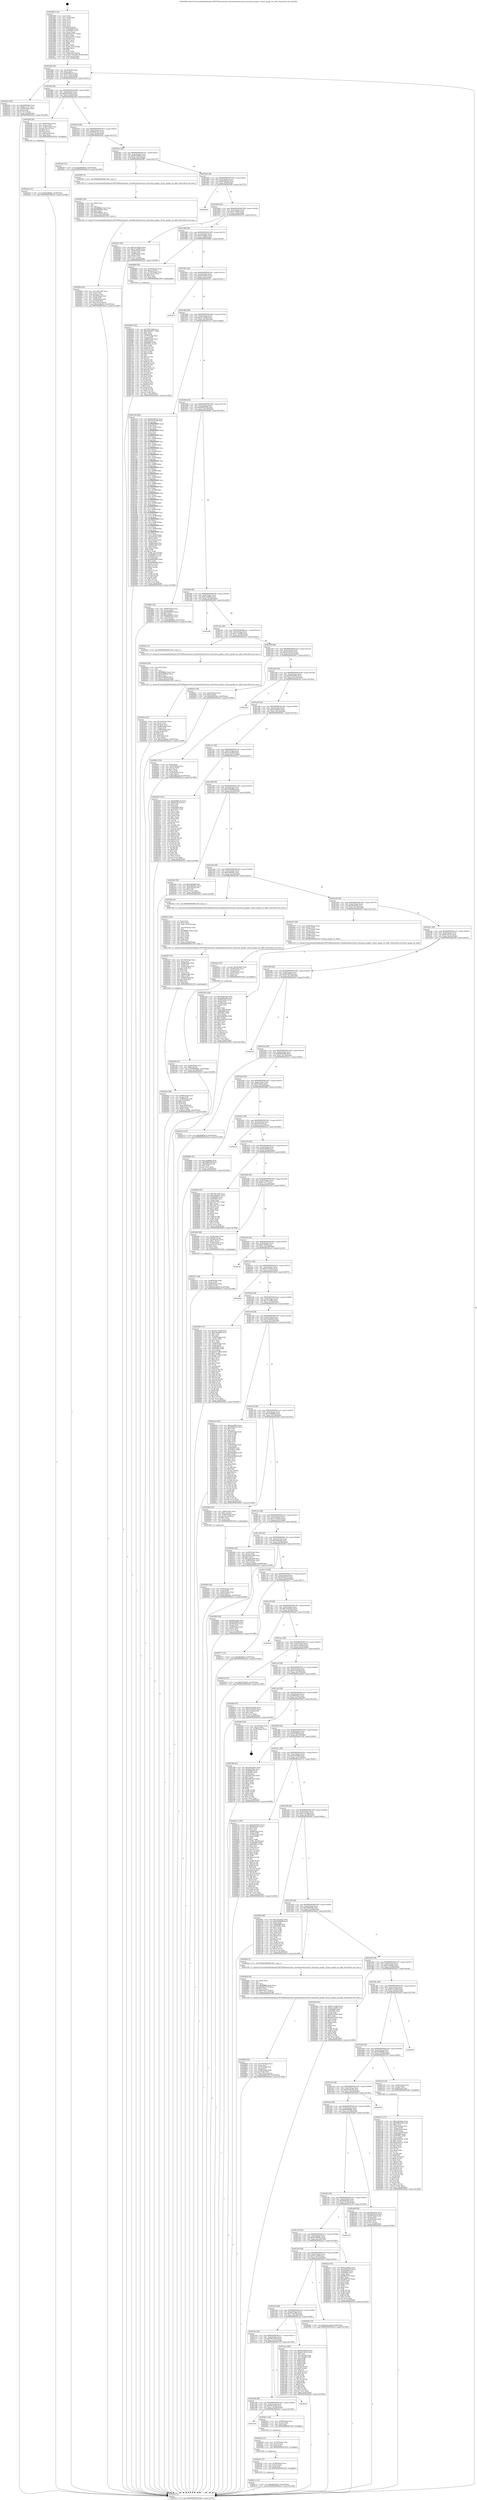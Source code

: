 digraph "0x401860" {
  label = "0x401860 (/mnt/c/Users/mathe/Desktop/tcc/POCII/binaries/extr_linuxkerneltracetrace_functions_graph.c_ftrace_graph_ret_addr_Final-ollvm.out::main(0))"
  labelloc = "t"
  node[shape=record]

  Entry [label="",width=0.3,height=0.3,shape=circle,fillcolor=black,style=filled]
  "0x4018d4" [label="{
     0x4018d4 [32]\l
     | [instrs]\l
     &nbsp;&nbsp;0x4018d4 \<+6\>: mov -0xc8(%rbp),%eax\l
     &nbsp;&nbsp;0x4018da \<+2\>: mov %eax,%ecx\l
     &nbsp;&nbsp;0x4018dc \<+6\>: sub $0x8b8f0b79,%ecx\l
     &nbsp;&nbsp;0x4018e2 \<+6\>: mov %eax,-0xdc(%rbp)\l
     &nbsp;&nbsp;0x4018e8 \<+6\>: mov %ecx,-0xe0(%rbp)\l
     &nbsp;&nbsp;0x4018ee \<+6\>: je 0000000000402222 \<main+0x9c2\>\l
  }"]
  "0x402222" [label="{
     0x402222 [30]\l
     | [instrs]\l
     &nbsp;&nbsp;0x402222 \<+5\>: mov $0x69f4cb0a,%eax\l
     &nbsp;&nbsp;0x402227 \<+5\>: mov $0x6cc1c57,%ecx\l
     &nbsp;&nbsp;0x40222c \<+3\>: mov -0x30(%rbp),%edx\l
     &nbsp;&nbsp;0x40222f \<+3\>: cmp $0x0,%edx\l
     &nbsp;&nbsp;0x402232 \<+3\>: cmove %ecx,%eax\l
     &nbsp;&nbsp;0x402235 \<+6\>: mov %eax,-0xc8(%rbp)\l
     &nbsp;&nbsp;0x40223b \<+5\>: jmp 0000000000402ecf \<main+0x166f\>\l
  }"]
  "0x4018f4" [label="{
     0x4018f4 [28]\l
     | [instrs]\l
     &nbsp;&nbsp;0x4018f4 \<+5\>: jmp 00000000004018f9 \<main+0x99\>\l
     &nbsp;&nbsp;0x4018f9 \<+6\>: mov -0xdc(%rbp),%eax\l
     &nbsp;&nbsp;0x4018ff \<+5\>: sub $0x8d3653aa,%eax\l
     &nbsp;&nbsp;0x401904 \<+6\>: mov %eax,-0xe4(%rbp)\l
     &nbsp;&nbsp;0x40190a \<+6\>: je 0000000000402a8f \<main+0x122f\>\l
  }"]
  Exit [label="",width=0.3,height=0.3,shape=circle,fillcolor=black,style=filled,peripheries=2]
  "0x402a8f" [label="{
     0x402a8f [36]\l
     | [instrs]\l
     &nbsp;&nbsp;0x402a8f \<+7\>: mov -0x98(%rbp),%rax\l
     &nbsp;&nbsp;0x402a96 \<+3\>: mov (%rax),%rax\l
     &nbsp;&nbsp;0x402a99 \<+4\>: mov -0x40(%rbp),%rcx\l
     &nbsp;&nbsp;0x402a9d \<+3\>: movslq (%rcx),%rcx\l
     &nbsp;&nbsp;0x402aa0 \<+4\>: shl $0x4,%rcx\l
     &nbsp;&nbsp;0x402aa4 \<+3\>: add %rcx,%rax\l
     &nbsp;&nbsp;0x402aa7 \<+4\>: mov 0x8(%rax),%rax\l
     &nbsp;&nbsp;0x402aab \<+3\>: mov %rax,%rdi\l
     &nbsp;&nbsp;0x402aae \<+5\>: call 0000000000401030 \<free@plt\>\l
     | [calls]\l
     &nbsp;&nbsp;0x401030 \{1\} (unknown)\l
  }"]
  "0x401910" [label="{
     0x401910 [28]\l
     | [instrs]\l
     &nbsp;&nbsp;0x401910 \<+5\>: jmp 0000000000401915 \<main+0xb5\>\l
     &nbsp;&nbsp;0x401915 \<+6\>: mov -0xdc(%rbp),%eax\l
     &nbsp;&nbsp;0x40191b \<+5\>: sub $0x9858c41e,%eax\l
     &nbsp;&nbsp;0x401920 \<+6\>: mov %eax,-0xe8(%rbp)\l
     &nbsp;&nbsp;0x401926 \<+6\>: je 0000000000402bd2 \<main+0x1372\>\l
  }"]
  "0x402c11" [label="{
     0x402c11 [15]\l
     | [instrs]\l
     &nbsp;&nbsp;0x402c11 \<+10\>: movl $0xd2ee5ab7,-0xc8(%rbp)\l
     &nbsp;&nbsp;0x402c1b \<+5\>: jmp 0000000000402ecf \<main+0x166f\>\l
  }"]
  "0x402bd2" [label="{
     0x402bd2 [15]\l
     | [instrs]\l
     &nbsp;&nbsp;0x402bd2 \<+10\>: movl $0x69640bf1,-0xc8(%rbp)\l
     &nbsp;&nbsp;0x402bdc \<+5\>: jmp 0000000000402ecf \<main+0x166f\>\l
  }"]
  "0x40192c" [label="{
     0x40192c [28]\l
     | [instrs]\l
     &nbsp;&nbsp;0x40192c \<+5\>: jmp 0000000000401931 \<main+0xd1\>\l
     &nbsp;&nbsp;0x401931 \<+6\>: mov -0xdc(%rbp),%eax\l
     &nbsp;&nbsp;0x401937 \<+5\>: sub $0x9e54df64,%eax\l
     &nbsp;&nbsp;0x40193c \<+6\>: mov %eax,-0xec(%rbp)\l
     &nbsp;&nbsp;0x401942 \<+6\>: je 0000000000402987 \<main+0x1127\>\l
  }"]
  "0x402c02" [label="{
     0x402c02 [15]\l
     | [instrs]\l
     &nbsp;&nbsp;0x402c02 \<+4\>: mov -0x58(%rbp),%rax\l
     &nbsp;&nbsp;0x402c06 \<+3\>: mov (%rax),%rax\l
     &nbsp;&nbsp;0x402c09 \<+3\>: mov %rax,%rdi\l
     &nbsp;&nbsp;0x402c0c \<+5\>: call 0000000000401030 \<free@plt\>\l
     | [calls]\l
     &nbsp;&nbsp;0x401030 \{1\} (unknown)\l
  }"]
  "0x402987" [label="{
     0x402987 [5]\l
     | [instrs]\l
     &nbsp;&nbsp;0x402987 \<+5\>: call 0000000000401160 \<next_i\>\l
     | [calls]\l
     &nbsp;&nbsp;0x401160 \{1\} (/mnt/c/Users/mathe/Desktop/tcc/POCII/binaries/extr_linuxkerneltracetrace_functions_graph.c_ftrace_graph_ret_addr_Final-ollvm.out::next_i)\l
  }"]
  "0x401948" [label="{
     0x401948 [28]\l
     | [instrs]\l
     &nbsp;&nbsp;0x401948 \<+5\>: jmp 000000000040194d \<main+0xed\>\l
     &nbsp;&nbsp;0x40194d \<+6\>: mov -0xdc(%rbp),%eax\l
     &nbsp;&nbsp;0x401953 \<+5\>: sub $0x9e6661a0,%eax\l
     &nbsp;&nbsp;0x401958 \<+6\>: mov %eax,-0xf0(%rbp)\l
     &nbsp;&nbsp;0x40195e \<+6\>: je 0000000000402dd9 \<main+0x1579\>\l
  }"]
  "0x402bf3" [label="{
     0x402bf3 [15]\l
     | [instrs]\l
     &nbsp;&nbsp;0x402bf3 \<+4\>: mov -0x70(%rbp),%rax\l
     &nbsp;&nbsp;0x402bf7 \<+3\>: mov (%rax),%rax\l
     &nbsp;&nbsp;0x402bfa \<+3\>: mov %rax,%rdi\l
     &nbsp;&nbsp;0x402bfd \<+5\>: call 0000000000401030 \<free@plt\>\l
     | [calls]\l
     &nbsp;&nbsp;0x401030 \{1\} (unknown)\l
  }"]
  "0x402dd9" [label="{
     0x402dd9\l
  }", style=dashed]
  "0x401964" [label="{
     0x401964 [28]\l
     | [instrs]\l
     &nbsp;&nbsp;0x401964 \<+5\>: jmp 0000000000401969 \<main+0x109\>\l
     &nbsp;&nbsp;0x401969 \<+6\>: mov -0xdc(%rbp),%eax\l
     &nbsp;&nbsp;0x40196f \<+5\>: sub $0xa1cf038c,%eax\l
     &nbsp;&nbsp;0x401974 \<+6\>: mov %eax,-0xf4(%rbp)\l
     &nbsp;&nbsp;0x40197a \<+6\>: je 000000000040247a \<main+0xc1a\>\l
  }"]
  "0x401ea4" [label="{
     0x401ea4\l
  }", style=dashed]
  "0x40247a" [label="{
     0x40247a [39]\l
     | [instrs]\l
     &nbsp;&nbsp;0x40247a \<+5\>: mov $0x3aca50a4,%eax\l
     &nbsp;&nbsp;0x40247f \<+5\>: mov $0xc17edd96,%ecx\l
     &nbsp;&nbsp;0x402484 \<+4\>: mov -0x80(%rbp),%rdx\l
     &nbsp;&nbsp;0x402488 \<+2\>: mov (%rdx),%esi\l
     &nbsp;&nbsp;0x40248a \<+7\>: mov -0x88(%rbp),%rdx\l
     &nbsp;&nbsp;0x402491 \<+2\>: cmp (%rdx),%esi\l
     &nbsp;&nbsp;0x402493 \<+3\>: cmovl %ecx,%eax\l
     &nbsp;&nbsp;0x402496 \<+6\>: mov %eax,-0xc8(%rbp)\l
     &nbsp;&nbsp;0x40249c \<+5\>: jmp 0000000000402ecf \<main+0x166f\>\l
  }"]
  "0x401980" [label="{
     0x401980 [28]\l
     | [instrs]\l
     &nbsp;&nbsp;0x401980 \<+5\>: jmp 0000000000401985 \<main+0x125\>\l
     &nbsp;&nbsp;0x401985 \<+6\>: mov -0xdc(%rbp),%eax\l
     &nbsp;&nbsp;0x40198b \<+5\>: sub $0xa259d01c,%eax\l
     &nbsp;&nbsp;0x401990 \<+6\>: mov %eax,-0xf8(%rbp)\l
     &nbsp;&nbsp;0x401996 \<+6\>: je 00000000004026b8 \<main+0xe58\>\l
  }"]
  "0x402be1" [label="{
     0x402be1 [18]\l
     | [instrs]\l
     &nbsp;&nbsp;0x402be1 \<+7\>: mov -0x98(%rbp),%rax\l
     &nbsp;&nbsp;0x402be8 \<+3\>: mov (%rax),%rax\l
     &nbsp;&nbsp;0x402beb \<+3\>: mov %rax,%rdi\l
     &nbsp;&nbsp;0x402bee \<+5\>: call 0000000000401030 \<free@plt\>\l
     | [calls]\l
     &nbsp;&nbsp;0x401030 \{1\} (unknown)\l
  }"]
  "0x4026b8" [label="{
     0x4026b8 [29]\l
     | [instrs]\l
     &nbsp;&nbsp;0x4026b8 \<+4\>: mov -0x78(%rbp),%rax\l
     &nbsp;&nbsp;0x4026bc \<+6\>: movl $0x1,(%rax)\l
     &nbsp;&nbsp;0x4026c2 \<+4\>: mov -0x78(%rbp),%rax\l
     &nbsp;&nbsp;0x4026c6 \<+3\>: movslq (%rax),%rax\l
     &nbsp;&nbsp;0x4026c9 \<+4\>: shl $0x2,%rax\l
     &nbsp;&nbsp;0x4026cd \<+3\>: mov %rax,%rdi\l
     &nbsp;&nbsp;0x4026d0 \<+5\>: call 0000000000401050 \<malloc@plt\>\l
     | [calls]\l
     &nbsp;&nbsp;0x401050 \{1\} (unknown)\l
  }"]
  "0x40199c" [label="{
     0x40199c [28]\l
     | [instrs]\l
     &nbsp;&nbsp;0x40199c \<+5\>: jmp 00000000004019a1 \<main+0x141\>\l
     &nbsp;&nbsp;0x4019a1 \<+6\>: mov -0xdc(%rbp),%eax\l
     &nbsp;&nbsp;0x4019a7 \<+5\>: sub $0xad874553,%eax\l
     &nbsp;&nbsp;0x4019ac \<+6\>: mov %eax,-0xfc(%rbp)\l
     &nbsp;&nbsp;0x4019b2 \<+6\>: je 0000000000402e71 \<main+0x1611\>\l
  }"]
  "0x401e88" [label="{
     0x401e88 [28]\l
     | [instrs]\l
     &nbsp;&nbsp;0x401e88 \<+5\>: jmp 0000000000401e8d \<main+0x62d\>\l
     &nbsp;&nbsp;0x401e8d \<+6\>: mov -0xdc(%rbp),%eax\l
     &nbsp;&nbsp;0x401e93 \<+5\>: sub $0x7f0c2e3b,%eax\l
     &nbsp;&nbsp;0x401e98 \<+6\>: mov %eax,-0x1b0(%rbp)\l
     &nbsp;&nbsp;0x401e9e \<+6\>: je 0000000000402be1 \<main+0x1381\>\l
  }"]
  "0x402e71" [label="{
     0x402e71\l
  }", style=dashed]
  "0x4019b8" [label="{
     0x4019b8 [28]\l
     | [instrs]\l
     &nbsp;&nbsp;0x4019b8 \<+5\>: jmp 00000000004019bd \<main+0x15d\>\l
     &nbsp;&nbsp;0x4019bd \<+6\>: mov -0xdc(%rbp),%eax\l
     &nbsp;&nbsp;0x4019c3 \<+5\>: sub $0xb21162f2,%eax\l
     &nbsp;&nbsp;0x4019c8 \<+6\>: mov %eax,-0x100(%rbp)\l
     &nbsp;&nbsp;0x4019ce \<+6\>: je 0000000000401f18 \<main+0x6b8\>\l
  }"]
  "0x402e34" [label="{
     0x402e34\l
  }", style=dashed]
  "0x401f18" [label="{
     0x401f18 [423]\l
     | [instrs]\l
     &nbsp;&nbsp;0x401f18 \<+5\>: mov $0x65cdbe34,%eax\l
     &nbsp;&nbsp;0x401f1d \<+5\>: mov $0x3c01bc48,%ecx\l
     &nbsp;&nbsp;0x401f22 \<+3\>: mov %rsp,%rdx\l
     &nbsp;&nbsp;0x401f25 \<+4\>: add $0xfffffffffffffff0,%rdx\l
     &nbsp;&nbsp;0x401f29 \<+3\>: mov %rdx,%rsp\l
     &nbsp;&nbsp;0x401f2c \<+7\>: mov %rdx,-0xc0(%rbp)\l
     &nbsp;&nbsp;0x401f33 \<+3\>: mov %rsp,%rdx\l
     &nbsp;&nbsp;0x401f36 \<+4\>: add $0xfffffffffffffff0,%rdx\l
     &nbsp;&nbsp;0x401f3a \<+3\>: mov %rdx,%rsp\l
     &nbsp;&nbsp;0x401f3d \<+3\>: mov %rsp,%rsi\l
     &nbsp;&nbsp;0x401f40 \<+4\>: add $0xfffffffffffffff0,%rsi\l
     &nbsp;&nbsp;0x401f44 \<+3\>: mov %rsi,%rsp\l
     &nbsp;&nbsp;0x401f47 \<+7\>: mov %rsi,-0xb8(%rbp)\l
     &nbsp;&nbsp;0x401f4e \<+3\>: mov %rsp,%rsi\l
     &nbsp;&nbsp;0x401f51 \<+4\>: add $0xfffffffffffffff0,%rsi\l
     &nbsp;&nbsp;0x401f55 \<+3\>: mov %rsi,%rsp\l
     &nbsp;&nbsp;0x401f58 \<+7\>: mov %rsi,-0xb0(%rbp)\l
     &nbsp;&nbsp;0x401f5f \<+3\>: mov %rsp,%rsi\l
     &nbsp;&nbsp;0x401f62 \<+4\>: add $0xfffffffffffffff0,%rsi\l
     &nbsp;&nbsp;0x401f66 \<+3\>: mov %rsi,%rsp\l
     &nbsp;&nbsp;0x401f69 \<+7\>: mov %rsi,-0xa8(%rbp)\l
     &nbsp;&nbsp;0x401f70 \<+3\>: mov %rsp,%rsi\l
     &nbsp;&nbsp;0x401f73 \<+4\>: add $0xfffffffffffffff0,%rsi\l
     &nbsp;&nbsp;0x401f77 \<+3\>: mov %rsi,%rsp\l
     &nbsp;&nbsp;0x401f7a \<+7\>: mov %rsi,-0xa0(%rbp)\l
     &nbsp;&nbsp;0x401f81 \<+3\>: mov %rsp,%rsi\l
     &nbsp;&nbsp;0x401f84 \<+4\>: add $0xfffffffffffffff0,%rsi\l
     &nbsp;&nbsp;0x401f88 \<+3\>: mov %rsi,%rsp\l
     &nbsp;&nbsp;0x401f8b \<+7\>: mov %rsi,-0x98(%rbp)\l
     &nbsp;&nbsp;0x401f92 \<+3\>: mov %rsp,%rsi\l
     &nbsp;&nbsp;0x401f95 \<+4\>: add $0xfffffffffffffff0,%rsi\l
     &nbsp;&nbsp;0x401f99 \<+3\>: mov %rsi,%rsp\l
     &nbsp;&nbsp;0x401f9c \<+7\>: mov %rsi,-0x90(%rbp)\l
     &nbsp;&nbsp;0x401fa3 \<+3\>: mov %rsp,%rsi\l
     &nbsp;&nbsp;0x401fa6 \<+4\>: add $0xfffffffffffffff0,%rsi\l
     &nbsp;&nbsp;0x401faa \<+3\>: mov %rsi,%rsp\l
     &nbsp;&nbsp;0x401fad \<+7\>: mov %rsi,-0x88(%rbp)\l
     &nbsp;&nbsp;0x401fb4 \<+3\>: mov %rsp,%rsi\l
     &nbsp;&nbsp;0x401fb7 \<+4\>: add $0xfffffffffffffff0,%rsi\l
     &nbsp;&nbsp;0x401fbb \<+3\>: mov %rsi,%rsp\l
     &nbsp;&nbsp;0x401fbe \<+4\>: mov %rsi,-0x80(%rbp)\l
     &nbsp;&nbsp;0x401fc2 \<+3\>: mov %rsp,%rsi\l
     &nbsp;&nbsp;0x401fc5 \<+4\>: add $0xfffffffffffffff0,%rsi\l
     &nbsp;&nbsp;0x401fc9 \<+3\>: mov %rsi,%rsp\l
     &nbsp;&nbsp;0x401fcc \<+4\>: mov %rsi,-0x78(%rbp)\l
     &nbsp;&nbsp;0x401fd0 \<+3\>: mov %rsp,%rsi\l
     &nbsp;&nbsp;0x401fd3 \<+4\>: add $0xfffffffffffffff0,%rsi\l
     &nbsp;&nbsp;0x401fd7 \<+3\>: mov %rsi,%rsp\l
     &nbsp;&nbsp;0x401fda \<+4\>: mov %rsi,-0x70(%rbp)\l
     &nbsp;&nbsp;0x401fde \<+3\>: mov %rsp,%rsi\l
     &nbsp;&nbsp;0x401fe1 \<+4\>: add $0xfffffffffffffff0,%rsi\l
     &nbsp;&nbsp;0x401fe5 \<+3\>: mov %rsi,%rsp\l
     &nbsp;&nbsp;0x401fe8 \<+4\>: mov %rsi,-0x68(%rbp)\l
     &nbsp;&nbsp;0x401fec \<+3\>: mov %rsp,%rsi\l
     &nbsp;&nbsp;0x401fef \<+4\>: add $0xfffffffffffffff0,%rsi\l
     &nbsp;&nbsp;0x401ff3 \<+3\>: mov %rsi,%rsp\l
     &nbsp;&nbsp;0x401ff6 \<+4\>: mov %rsi,-0x60(%rbp)\l
     &nbsp;&nbsp;0x401ffa \<+3\>: mov %rsp,%rsi\l
     &nbsp;&nbsp;0x401ffd \<+4\>: add $0xfffffffffffffff0,%rsi\l
     &nbsp;&nbsp;0x402001 \<+3\>: mov %rsi,%rsp\l
     &nbsp;&nbsp;0x402004 \<+4\>: mov %rsi,-0x58(%rbp)\l
     &nbsp;&nbsp;0x402008 \<+3\>: mov %rsp,%rsi\l
     &nbsp;&nbsp;0x40200b \<+4\>: add $0xfffffffffffffff0,%rsi\l
     &nbsp;&nbsp;0x40200f \<+3\>: mov %rsi,%rsp\l
     &nbsp;&nbsp;0x402012 \<+4\>: mov %rsi,-0x50(%rbp)\l
     &nbsp;&nbsp;0x402016 \<+3\>: mov %rsp,%rsi\l
     &nbsp;&nbsp;0x402019 \<+4\>: add $0xfffffffffffffff0,%rsi\l
     &nbsp;&nbsp;0x40201d \<+3\>: mov %rsi,%rsp\l
     &nbsp;&nbsp;0x402020 \<+4\>: mov %rsi,-0x48(%rbp)\l
     &nbsp;&nbsp;0x402024 \<+3\>: mov %rsp,%rsi\l
     &nbsp;&nbsp;0x402027 \<+4\>: add $0xfffffffffffffff0,%rsi\l
     &nbsp;&nbsp;0x40202b \<+3\>: mov %rsi,%rsp\l
     &nbsp;&nbsp;0x40202e \<+4\>: mov %rsi,-0x40(%rbp)\l
     &nbsp;&nbsp;0x402032 \<+7\>: mov -0xc0(%rbp),%rsi\l
     &nbsp;&nbsp;0x402039 \<+6\>: movl $0x0,(%rsi)\l
     &nbsp;&nbsp;0x40203f \<+6\>: mov -0xcc(%rbp),%edi\l
     &nbsp;&nbsp;0x402045 \<+2\>: mov %edi,(%rdx)\l
     &nbsp;&nbsp;0x402047 \<+7\>: mov -0xb8(%rbp),%rsi\l
     &nbsp;&nbsp;0x40204e \<+7\>: mov -0xd8(%rbp),%r8\l
     &nbsp;&nbsp;0x402055 \<+3\>: mov %r8,(%rsi)\l
     &nbsp;&nbsp;0x402058 \<+3\>: cmpl $0x2,(%rdx)\l
     &nbsp;&nbsp;0x40205b \<+4\>: setne %r9b\l
     &nbsp;&nbsp;0x40205f \<+4\>: and $0x1,%r9b\l
     &nbsp;&nbsp;0x402063 \<+4\>: mov %r9b,-0x31(%rbp)\l
     &nbsp;&nbsp;0x402067 \<+8\>: mov 0x405068,%r10d\l
     &nbsp;&nbsp;0x40206f \<+8\>: mov 0x40506c,%r11d\l
     &nbsp;&nbsp;0x402077 \<+3\>: mov %r10d,%ebx\l
     &nbsp;&nbsp;0x40207a \<+6\>: add $0xfb96b946,%ebx\l
     &nbsp;&nbsp;0x402080 \<+3\>: sub $0x1,%ebx\l
     &nbsp;&nbsp;0x402083 \<+6\>: sub $0xfb96b946,%ebx\l
     &nbsp;&nbsp;0x402089 \<+4\>: imul %ebx,%r10d\l
     &nbsp;&nbsp;0x40208d \<+4\>: and $0x1,%r10d\l
     &nbsp;&nbsp;0x402091 \<+4\>: cmp $0x0,%r10d\l
     &nbsp;&nbsp;0x402095 \<+4\>: sete %r9b\l
     &nbsp;&nbsp;0x402099 \<+4\>: cmp $0xa,%r11d\l
     &nbsp;&nbsp;0x40209d \<+4\>: setl %r14b\l
     &nbsp;&nbsp;0x4020a1 \<+3\>: mov %r9b,%r15b\l
     &nbsp;&nbsp;0x4020a4 \<+3\>: and %r14b,%r15b\l
     &nbsp;&nbsp;0x4020a7 \<+3\>: xor %r14b,%r9b\l
     &nbsp;&nbsp;0x4020aa \<+3\>: or %r9b,%r15b\l
     &nbsp;&nbsp;0x4020ad \<+4\>: test $0x1,%r15b\l
     &nbsp;&nbsp;0x4020b1 \<+3\>: cmovne %ecx,%eax\l
     &nbsp;&nbsp;0x4020b4 \<+6\>: mov %eax,-0xc8(%rbp)\l
     &nbsp;&nbsp;0x4020ba \<+5\>: jmp 0000000000402ecf \<main+0x166f\>\l
  }"]
  "0x4019d4" [label="{
     0x4019d4 [28]\l
     | [instrs]\l
     &nbsp;&nbsp;0x4019d4 \<+5\>: jmp 00000000004019d9 \<main+0x179\>\l
     &nbsp;&nbsp;0x4019d9 \<+6\>: mov -0xdc(%rbp),%eax\l
     &nbsp;&nbsp;0x4019df \<+5\>: sub $0xb4850798,%eax\l
     &nbsp;&nbsp;0x4019e4 \<+6\>: mov %eax,-0x104(%rbp)\l
     &nbsp;&nbsp;0x4019ea \<+6\>: je 00000000004028fc \<main+0x109c\>\l
  }"]
  "0x402ab3" [label="{
     0x402ab3 [15]\l
     | [instrs]\l
     &nbsp;&nbsp;0x402ab3 \<+10\>: movl $0x6e589d2c,-0xc8(%rbp)\l
     &nbsp;&nbsp;0x402abd \<+5\>: jmp 0000000000402ecf \<main+0x166f\>\l
  }"]
  "0x4028fc" [label="{
     0x4028fc [42]\l
     | [instrs]\l
     &nbsp;&nbsp;0x4028fc \<+4\>: mov -0x68(%rbp),%rax\l
     &nbsp;&nbsp;0x402900 \<+2\>: mov (%rax),%ecx\l
     &nbsp;&nbsp;0x402902 \<+6\>: sub $0x440f4b51,%ecx\l
     &nbsp;&nbsp;0x402908 \<+3\>: add $0x1,%ecx\l
     &nbsp;&nbsp;0x40290b \<+6\>: add $0x440f4b51,%ecx\l
     &nbsp;&nbsp;0x402911 \<+4\>: mov -0x68(%rbp),%rax\l
     &nbsp;&nbsp;0x402915 \<+2\>: mov %ecx,(%rax)\l
     &nbsp;&nbsp;0x402917 \<+10\>: movl $0x3ffc8820,-0xc8(%rbp)\l
     &nbsp;&nbsp;0x402921 \<+5\>: jmp 0000000000402ecf \<main+0x166f\>\l
  }"]
  "0x4019f0" [label="{
     0x4019f0 [28]\l
     | [instrs]\l
     &nbsp;&nbsp;0x4019f0 \<+5\>: jmp 00000000004019f5 \<main+0x195\>\l
     &nbsp;&nbsp;0x4019f5 \<+6\>: mov -0xdc(%rbp),%eax\l
     &nbsp;&nbsp;0x4019fb \<+5\>: sub $0xbcaef9ba,%eax\l
     &nbsp;&nbsp;0x401a00 \<+6\>: mov %eax,-0x108(%rbp)\l
     &nbsp;&nbsp;0x401a06 \<+6\>: je 0000000000402e96 \<main+0x1636\>\l
  }"]
  "0x402a49" [label="{
     0x402a49 [31]\l
     | [instrs]\l
     &nbsp;&nbsp;0x402a49 \<+4\>: mov -0x40(%rbp),%rcx\l
     &nbsp;&nbsp;0x402a4d \<+6\>: movl $0x0,(%rcx)\l
     &nbsp;&nbsp;0x402a53 \<+10\>: movl $0x69640bf1,-0xc8(%rbp)\l
     &nbsp;&nbsp;0x402a5d \<+6\>: mov %eax,-0x1c8(%rbp)\l
     &nbsp;&nbsp;0x402a63 \<+5\>: jmp 0000000000402ecf \<main+0x166f\>\l
  }"]
  "0x402e96" [label="{
     0x402e96\l
  }", style=dashed]
  "0x401a0c" [label="{
     0x401a0c [28]\l
     | [instrs]\l
     &nbsp;&nbsp;0x401a0c \<+5\>: jmp 0000000000401a11 \<main+0x1b1\>\l
     &nbsp;&nbsp;0x401a11 \<+6\>: mov -0xdc(%rbp),%eax\l
     &nbsp;&nbsp;0x401a17 \<+5\>: sub $0xc17edd96,%eax\l
     &nbsp;&nbsp;0x401a1c \<+6\>: mov %eax,-0x10c(%rbp)\l
     &nbsp;&nbsp;0x401a22 \<+6\>: je 00000000004024a1 \<main+0xc41\>\l
  }"]
  "0x402a2a" [label="{
     0x402a2a [31]\l
     | [instrs]\l
     &nbsp;&nbsp;0x402a2a \<+10\>: movabs $0x4030b6,%rdi\l
     &nbsp;&nbsp;0x402a34 \<+4\>: mov -0x48(%rbp),%rcx\l
     &nbsp;&nbsp;0x402a38 \<+3\>: mov %rax,(%rcx)\l
     &nbsp;&nbsp;0x402a3b \<+4\>: mov -0x48(%rbp),%rax\l
     &nbsp;&nbsp;0x402a3f \<+3\>: mov (%rax),%rsi\l
     &nbsp;&nbsp;0x402a42 \<+2\>: mov $0x0,%al\l
     &nbsp;&nbsp;0x402a44 \<+5\>: call 0000000000401040 \<printf@plt\>\l
     | [calls]\l
     &nbsp;&nbsp;0x401040 \{1\} (unknown)\l
  }"]
  "0x4024a1" [label="{
     0x4024a1 [5]\l
     | [instrs]\l
     &nbsp;&nbsp;0x4024a1 \<+5\>: call 0000000000401160 \<next_i\>\l
     | [calls]\l
     &nbsp;&nbsp;0x401160 \{1\} (/mnt/c/Users/mathe/Desktop/tcc/POCII/binaries/extr_linuxkerneltracetrace_functions_graph.c_ftrace_graph_ret_addr_Final-ollvm.out::next_i)\l
  }"]
  "0x401a28" [label="{
     0x401a28 [28]\l
     | [instrs]\l
     &nbsp;&nbsp;0x401a28 \<+5\>: jmp 0000000000401a2d \<main+0x1cd\>\l
     &nbsp;&nbsp;0x401a2d \<+6\>: mov -0xdc(%rbp),%eax\l
     &nbsp;&nbsp;0x401a33 \<+5\>: sub $0xd2ee5ab7,%eax\l
     &nbsp;&nbsp;0x401a38 \<+6\>: mov %eax,-0x110(%rbp)\l
     &nbsp;&nbsp;0x401a3e \<+6\>: je 0000000000402d27 \<main+0x14c7\>\l
  }"]
  "0x4029b4" [label="{
     0x4029b4 [45]\l
     | [instrs]\l
     &nbsp;&nbsp;0x4029b4 \<+6\>: mov -0x1c4(%rbp),%ecx\l
     &nbsp;&nbsp;0x4029ba \<+3\>: imul %eax,%ecx\l
     &nbsp;&nbsp;0x4029bd \<+3\>: movslq %ecx,%rsi\l
     &nbsp;&nbsp;0x4029c0 \<+4\>: mov -0x58(%rbp),%rdi\l
     &nbsp;&nbsp;0x4029c4 \<+3\>: mov (%rdi),%rdi\l
     &nbsp;&nbsp;0x4029c7 \<+4\>: mov -0x50(%rbp),%r8\l
     &nbsp;&nbsp;0x4029cb \<+3\>: movslq (%r8),%r8\l
     &nbsp;&nbsp;0x4029ce \<+4\>: mov %rsi,(%rdi,%r8,8)\l
     &nbsp;&nbsp;0x4029d2 \<+10\>: movl $0xe1bab6c3,-0xc8(%rbp)\l
     &nbsp;&nbsp;0x4029dc \<+5\>: jmp 0000000000402ecf \<main+0x166f\>\l
  }"]
  "0x402d27" [label="{
     0x402d27 [28]\l
     | [instrs]\l
     &nbsp;&nbsp;0x402d27 \<+7\>: mov -0xc0(%rbp),%rax\l
     &nbsp;&nbsp;0x402d2e \<+6\>: movl $0x0,(%rax)\l
     &nbsp;&nbsp;0x402d34 \<+10\>: movl $0x3fb91bec,-0xc8(%rbp)\l
     &nbsp;&nbsp;0x402d3e \<+5\>: jmp 0000000000402ecf \<main+0x166f\>\l
  }"]
  "0x401a44" [label="{
     0x401a44 [28]\l
     | [instrs]\l
     &nbsp;&nbsp;0x401a44 \<+5\>: jmp 0000000000401a49 \<main+0x1e9\>\l
     &nbsp;&nbsp;0x401a49 \<+6\>: mov -0xdc(%rbp),%eax\l
     &nbsp;&nbsp;0x401a4f \<+5\>: sub $0xd39e3040,%eax\l
     &nbsp;&nbsp;0x401a54 \<+6\>: mov %eax,-0x114(%rbp)\l
     &nbsp;&nbsp;0x401a5a \<+6\>: je 0000000000402c8a \<main+0x142a\>\l
  }"]
  "0x40298c" [label="{
     0x40298c [40]\l
     | [instrs]\l
     &nbsp;&nbsp;0x40298c \<+5\>: mov $0x2,%ecx\l
     &nbsp;&nbsp;0x402991 \<+1\>: cltd\l
     &nbsp;&nbsp;0x402992 \<+2\>: idiv %ecx\l
     &nbsp;&nbsp;0x402994 \<+6\>: imul $0xfffffffe,%edx,%ecx\l
     &nbsp;&nbsp;0x40299a \<+6\>: add $0x9499b6c,%ecx\l
     &nbsp;&nbsp;0x4029a0 \<+3\>: add $0x1,%ecx\l
     &nbsp;&nbsp;0x4029a3 \<+6\>: sub $0x9499b6c,%ecx\l
     &nbsp;&nbsp;0x4029a9 \<+6\>: mov %ecx,-0x1c4(%rbp)\l
     &nbsp;&nbsp;0x4029af \<+5\>: call 0000000000401160 \<next_i\>\l
     | [calls]\l
     &nbsp;&nbsp;0x401160 \{1\} (/mnt/c/Users/mathe/Desktop/tcc/POCII/binaries/extr_linuxkerneltracetrace_functions_graph.c_ftrace_graph_ret_addr_Final-ollvm.out::next_i)\l
  }"]
  "0x402c8a" [label="{
     0x402c8a\l
  }", style=dashed]
  "0x401a60" [label="{
     0x401a60 [28]\l
     | [instrs]\l
     &nbsp;&nbsp;0x401a60 \<+5\>: jmp 0000000000401a65 \<main+0x205\>\l
     &nbsp;&nbsp;0x401a65 \<+6\>: mov -0xdc(%rbp),%eax\l
     &nbsp;&nbsp;0x401a6b \<+5\>: sub $0xe1bab6c3,%eax\l
     &nbsp;&nbsp;0x401a70 \<+6\>: mov %eax,-0x118(%rbp)\l
     &nbsp;&nbsp;0x401a76 \<+6\>: je 00000000004029e1 \<main+0x1181\>\l
  }"]
  "0x402943" [label="{
     0x402943 [32]\l
     | [instrs]\l
     &nbsp;&nbsp;0x402943 \<+4\>: mov -0x58(%rbp),%rdi\l
     &nbsp;&nbsp;0x402947 \<+3\>: mov %rax,(%rdi)\l
     &nbsp;&nbsp;0x40294a \<+4\>: mov -0x50(%rbp),%rax\l
     &nbsp;&nbsp;0x40294e \<+6\>: movl $0x0,(%rax)\l
     &nbsp;&nbsp;0x402954 \<+10\>: movl $0x1ffd2aa6,-0xc8(%rbp)\l
     &nbsp;&nbsp;0x40295e \<+5\>: jmp 0000000000402ecf \<main+0x166f\>\l
  }"]
  "0x4029e1" [label="{
     0x4029e1 [34]\l
     | [instrs]\l
     &nbsp;&nbsp;0x4029e1 \<+2\>: xor %eax,%eax\l
     &nbsp;&nbsp;0x4029e3 \<+4\>: mov -0x50(%rbp),%rcx\l
     &nbsp;&nbsp;0x4029e7 \<+2\>: mov (%rcx),%edx\l
     &nbsp;&nbsp;0x4029e9 \<+3\>: sub $0x1,%eax\l
     &nbsp;&nbsp;0x4029ec \<+2\>: sub %eax,%edx\l
     &nbsp;&nbsp;0x4029ee \<+4\>: mov -0x50(%rbp),%rcx\l
     &nbsp;&nbsp;0x4029f2 \<+2\>: mov %edx,(%rcx)\l
     &nbsp;&nbsp;0x4029f4 \<+10\>: movl $0x1ffd2aa6,-0xc8(%rbp)\l
     &nbsp;&nbsp;0x4029fe \<+5\>: jmp 0000000000402ecf \<main+0x166f\>\l
  }"]
  "0x401a7c" [label="{
     0x401a7c [28]\l
     | [instrs]\l
     &nbsp;&nbsp;0x401a7c \<+5\>: jmp 0000000000401a81 \<main+0x221\>\l
     &nbsp;&nbsp;0x401a81 \<+6\>: mov -0xdc(%rbp),%eax\l
     &nbsp;&nbsp;0x401a87 \<+5\>: sub $0xe3ecad29,%eax\l
     &nbsp;&nbsp;0x401a8c \<+6\>: mov %eax,-0x11c(%rbp)\l
     &nbsp;&nbsp;0x401a92 \<+6\>: je 0000000000402297 \<main+0xa37\>\l
  }"]
  "0x4028d3" [label="{
     0x4028d3 [41]\l
     | [instrs]\l
     &nbsp;&nbsp;0x4028d3 \<+6\>: mov -0x1c0(%rbp),%ecx\l
     &nbsp;&nbsp;0x4028d9 \<+3\>: imul %eax,%ecx\l
     &nbsp;&nbsp;0x4028dc \<+4\>: mov -0x70(%rbp),%rsi\l
     &nbsp;&nbsp;0x4028e0 \<+3\>: mov (%rsi),%rsi\l
     &nbsp;&nbsp;0x4028e3 \<+4\>: mov -0x68(%rbp),%rdi\l
     &nbsp;&nbsp;0x4028e7 \<+3\>: movslq (%rdi),%rdi\l
     &nbsp;&nbsp;0x4028ea \<+3\>: mov %ecx,(%rsi,%rdi,4)\l
     &nbsp;&nbsp;0x4028ed \<+10\>: movl $0xb4850798,-0xc8(%rbp)\l
     &nbsp;&nbsp;0x4028f7 \<+5\>: jmp 0000000000402ecf \<main+0x166f\>\l
  }"]
  "0x402297" [label="{
     0x402297 [137]\l
     | [instrs]\l
     &nbsp;&nbsp;0x402297 \<+5\>: mov $0x9e6661a0,%eax\l
     &nbsp;&nbsp;0x40229c \<+5\>: mov $0xf61d51fc,%ecx\l
     &nbsp;&nbsp;0x4022a1 \<+2\>: mov $0x1,%dl\l
     &nbsp;&nbsp;0x4022a3 \<+2\>: xor %esi,%esi\l
     &nbsp;&nbsp;0x4022a5 \<+7\>: mov 0x405068,%edi\l
     &nbsp;&nbsp;0x4022ac \<+8\>: mov 0x40506c,%r8d\l
     &nbsp;&nbsp;0x4022b4 \<+3\>: sub $0x1,%esi\l
     &nbsp;&nbsp;0x4022b7 \<+3\>: mov %edi,%r9d\l
     &nbsp;&nbsp;0x4022ba \<+3\>: add %esi,%r9d\l
     &nbsp;&nbsp;0x4022bd \<+4\>: imul %r9d,%edi\l
     &nbsp;&nbsp;0x4022c1 \<+3\>: and $0x1,%edi\l
     &nbsp;&nbsp;0x4022c4 \<+3\>: cmp $0x0,%edi\l
     &nbsp;&nbsp;0x4022c7 \<+4\>: sete %r10b\l
     &nbsp;&nbsp;0x4022cb \<+4\>: cmp $0xa,%r8d\l
     &nbsp;&nbsp;0x4022cf \<+4\>: setl %r11b\l
     &nbsp;&nbsp;0x4022d3 \<+3\>: mov %r10b,%bl\l
     &nbsp;&nbsp;0x4022d6 \<+3\>: xor $0xff,%bl\l
     &nbsp;&nbsp;0x4022d9 \<+3\>: mov %r11b,%r14b\l
     &nbsp;&nbsp;0x4022dc \<+4\>: xor $0xff,%r14b\l
     &nbsp;&nbsp;0x4022e0 \<+3\>: xor $0x1,%dl\l
     &nbsp;&nbsp;0x4022e3 \<+3\>: mov %bl,%r15b\l
     &nbsp;&nbsp;0x4022e6 \<+4\>: and $0xff,%r15b\l
     &nbsp;&nbsp;0x4022ea \<+3\>: and %dl,%r10b\l
     &nbsp;&nbsp;0x4022ed \<+3\>: mov %r14b,%r12b\l
     &nbsp;&nbsp;0x4022f0 \<+4\>: and $0xff,%r12b\l
     &nbsp;&nbsp;0x4022f4 \<+3\>: and %dl,%r11b\l
     &nbsp;&nbsp;0x4022f7 \<+3\>: or %r10b,%r15b\l
     &nbsp;&nbsp;0x4022fa \<+3\>: or %r11b,%r12b\l
     &nbsp;&nbsp;0x4022fd \<+3\>: xor %r12b,%r15b\l
     &nbsp;&nbsp;0x402300 \<+3\>: or %r14b,%bl\l
     &nbsp;&nbsp;0x402303 \<+3\>: xor $0xff,%bl\l
     &nbsp;&nbsp;0x402306 \<+3\>: or $0x1,%dl\l
     &nbsp;&nbsp;0x402309 \<+2\>: and %dl,%bl\l
     &nbsp;&nbsp;0x40230b \<+3\>: or %bl,%r15b\l
     &nbsp;&nbsp;0x40230e \<+4\>: test $0x1,%r15b\l
     &nbsp;&nbsp;0x402312 \<+3\>: cmovne %ecx,%eax\l
     &nbsp;&nbsp;0x402315 \<+6\>: mov %eax,-0xc8(%rbp)\l
     &nbsp;&nbsp;0x40231b \<+5\>: jmp 0000000000402ecf \<main+0x166f\>\l
  }"]
  "0x401a98" [label="{
     0x401a98 [28]\l
     | [instrs]\l
     &nbsp;&nbsp;0x401a98 \<+5\>: jmp 0000000000401a9d \<main+0x23d\>\l
     &nbsp;&nbsp;0x401a9d \<+6\>: mov -0xdc(%rbp),%eax\l
     &nbsp;&nbsp;0x401aa3 \<+5\>: sub $0xe499dd84,%eax\l
     &nbsp;&nbsp;0x401aa8 \<+6\>: mov %eax,-0x120(%rbp)\l
     &nbsp;&nbsp;0x401aae \<+6\>: je 00000000004023a0 \<main+0xb40\>\l
  }"]
  "0x4028ab" [label="{
     0x4028ab [40]\l
     | [instrs]\l
     &nbsp;&nbsp;0x4028ab \<+5\>: mov $0x2,%ecx\l
     &nbsp;&nbsp;0x4028b0 \<+1\>: cltd\l
     &nbsp;&nbsp;0x4028b1 \<+2\>: idiv %ecx\l
     &nbsp;&nbsp;0x4028b3 \<+6\>: imul $0xfffffffe,%edx,%ecx\l
     &nbsp;&nbsp;0x4028b9 \<+6\>: add $0x9efed775,%ecx\l
     &nbsp;&nbsp;0x4028bf \<+3\>: add $0x1,%ecx\l
     &nbsp;&nbsp;0x4028c2 \<+6\>: sub $0x9efed775,%ecx\l
     &nbsp;&nbsp;0x4028c8 \<+6\>: mov %ecx,-0x1c0(%rbp)\l
     &nbsp;&nbsp;0x4028ce \<+5\>: call 0000000000401160 \<next_i\>\l
     | [calls]\l
     &nbsp;&nbsp;0x401160 \{1\} (/mnt/c/Users/mathe/Desktop/tcc/POCII/binaries/extr_linuxkerneltracetrace_functions_graph.c_ftrace_graph_ret_addr_Final-ollvm.out::next_i)\l
  }"]
  "0x4023a0" [label="{
     0x4023a0 [30]\l
     | [instrs]\l
     &nbsp;&nbsp;0x4023a0 \<+5\>: mov $0x4da03bf,%eax\l
     &nbsp;&nbsp;0x4023a5 \<+5\>: mov $0xee8d09ec,%ecx\l
     &nbsp;&nbsp;0x4023aa \<+3\>: mov -0x2a(%rbp),%dl\l
     &nbsp;&nbsp;0x4023ad \<+3\>: test $0x1,%dl\l
     &nbsp;&nbsp;0x4023b0 \<+3\>: cmovne %ecx,%eax\l
     &nbsp;&nbsp;0x4023b3 \<+6\>: mov %eax,-0xc8(%rbp)\l
     &nbsp;&nbsp;0x4023b9 \<+5\>: jmp 0000000000402ecf \<main+0x166f\>\l
  }"]
  "0x401ab4" [label="{
     0x401ab4 [28]\l
     | [instrs]\l
     &nbsp;&nbsp;0x401ab4 \<+5\>: jmp 0000000000401ab9 \<main+0x259\>\l
     &nbsp;&nbsp;0x401ab9 \<+6\>: mov -0xdc(%rbp),%eax\l
     &nbsp;&nbsp;0x401abf \<+5\>: sub $0xee8d09ec,%eax\l
     &nbsp;&nbsp;0x401ac4 \<+6\>: mov %eax,-0x124(%rbp)\l
     &nbsp;&nbsp;0x401aca \<+6\>: je 00000000004023be \<main+0xb5e\>\l
  }"]
  "0x4026d5" [label="{
     0x4026d5 [162]\l
     | [instrs]\l
     &nbsp;&nbsp;0x4026d5 \<+5\>: mov $0x78b7cfb9,%ecx\l
     &nbsp;&nbsp;0x4026da \<+5\>: mov $0x2b64d277,%edx\l
     &nbsp;&nbsp;0x4026df \<+3\>: mov $0x1,%sil\l
     &nbsp;&nbsp;0x4026e2 \<+3\>: xor %r8d,%r8d\l
     &nbsp;&nbsp;0x4026e5 \<+4\>: mov -0x70(%rbp),%rdi\l
     &nbsp;&nbsp;0x4026e9 \<+3\>: mov %rax,(%rdi)\l
     &nbsp;&nbsp;0x4026ec \<+4\>: mov -0x68(%rbp),%rax\l
     &nbsp;&nbsp;0x4026f0 \<+6\>: movl $0x0,(%rax)\l
     &nbsp;&nbsp;0x4026f6 \<+8\>: mov 0x405068,%r9d\l
     &nbsp;&nbsp;0x4026fe \<+8\>: mov 0x40506c,%r10d\l
     &nbsp;&nbsp;0x402706 \<+4\>: sub $0x1,%r8d\l
     &nbsp;&nbsp;0x40270a \<+3\>: mov %r9d,%r11d\l
     &nbsp;&nbsp;0x40270d \<+3\>: add %r8d,%r11d\l
     &nbsp;&nbsp;0x402710 \<+4\>: imul %r11d,%r9d\l
     &nbsp;&nbsp;0x402714 \<+4\>: and $0x1,%r9d\l
     &nbsp;&nbsp;0x402718 \<+4\>: cmp $0x0,%r9d\l
     &nbsp;&nbsp;0x40271c \<+3\>: sete %bl\l
     &nbsp;&nbsp;0x40271f \<+4\>: cmp $0xa,%r10d\l
     &nbsp;&nbsp;0x402723 \<+4\>: setl %r14b\l
     &nbsp;&nbsp;0x402727 \<+3\>: mov %bl,%r15b\l
     &nbsp;&nbsp;0x40272a \<+4\>: xor $0xff,%r15b\l
     &nbsp;&nbsp;0x40272e \<+3\>: mov %r14b,%r12b\l
     &nbsp;&nbsp;0x402731 \<+4\>: xor $0xff,%r12b\l
     &nbsp;&nbsp;0x402735 \<+4\>: xor $0x1,%sil\l
     &nbsp;&nbsp;0x402739 \<+3\>: mov %r15b,%r13b\l
     &nbsp;&nbsp;0x40273c \<+4\>: and $0xff,%r13b\l
     &nbsp;&nbsp;0x402740 \<+3\>: and %sil,%bl\l
     &nbsp;&nbsp;0x402743 \<+3\>: mov %r12b,%al\l
     &nbsp;&nbsp;0x402746 \<+2\>: and $0xff,%al\l
     &nbsp;&nbsp;0x402748 \<+3\>: and %sil,%r14b\l
     &nbsp;&nbsp;0x40274b \<+3\>: or %bl,%r13b\l
     &nbsp;&nbsp;0x40274e \<+3\>: or %r14b,%al\l
     &nbsp;&nbsp;0x402751 \<+3\>: xor %al,%r13b\l
     &nbsp;&nbsp;0x402754 \<+3\>: or %r12b,%r15b\l
     &nbsp;&nbsp;0x402757 \<+4\>: xor $0xff,%r15b\l
     &nbsp;&nbsp;0x40275b \<+4\>: or $0x1,%sil\l
     &nbsp;&nbsp;0x40275f \<+3\>: and %sil,%r15b\l
     &nbsp;&nbsp;0x402762 \<+3\>: or %r15b,%r13b\l
     &nbsp;&nbsp;0x402765 \<+4\>: test $0x1,%r13b\l
     &nbsp;&nbsp;0x402769 \<+3\>: cmovne %edx,%ecx\l
     &nbsp;&nbsp;0x40276c \<+6\>: mov %ecx,-0xc8(%rbp)\l
     &nbsp;&nbsp;0x402772 \<+5\>: jmp 0000000000402ecf \<main+0x166f\>\l
  }"]
  "0x4023be" [label="{
     0x4023be [5]\l
     | [instrs]\l
     &nbsp;&nbsp;0x4023be \<+5\>: call 0000000000401160 \<next_i\>\l
     | [calls]\l
     &nbsp;&nbsp;0x401160 \{1\} (/mnt/c/Users/mathe/Desktop/tcc/POCII/binaries/extr_linuxkerneltracetrace_functions_graph.c_ftrace_graph_ret_addr_Final-ollvm.out::next_i)\l
  }"]
  "0x401ad0" [label="{
     0x401ad0 [28]\l
     | [instrs]\l
     &nbsp;&nbsp;0x401ad0 \<+5\>: jmp 0000000000401ad5 \<main+0x275\>\l
     &nbsp;&nbsp;0x401ad5 \<+6\>: mov -0xdc(%rbp),%eax\l
     &nbsp;&nbsp;0x401adb \<+5\>: sub $0xf49e229e,%eax\l
     &nbsp;&nbsp;0x401ae0 \<+6\>: mov %eax,-0x128(%rbp)\l
     &nbsp;&nbsp;0x401ae6 \<+6\>: je 0000000000402a03 \<main+0x11a3\>\l
  }"]
  "0x4024ce" [label="{
     0x4024ce [61]\l
     | [instrs]\l
     &nbsp;&nbsp;0x4024ce \<+6\>: mov -0x1bc(%rbp),%ecx\l
     &nbsp;&nbsp;0x4024d4 \<+3\>: imul %eax,%ecx\l
     &nbsp;&nbsp;0x4024d7 \<+3\>: movslq %ecx,%rsi\l
     &nbsp;&nbsp;0x4024da \<+7\>: mov -0x98(%rbp),%rdi\l
     &nbsp;&nbsp;0x4024e1 \<+3\>: mov (%rdi),%rdi\l
     &nbsp;&nbsp;0x4024e4 \<+7\>: mov -0x90(%rbp),%r8\l
     &nbsp;&nbsp;0x4024eb \<+3\>: movslq (%r8),%r8\l
     &nbsp;&nbsp;0x4024ee \<+4\>: shl $0x4,%r8\l
     &nbsp;&nbsp;0x4024f2 \<+3\>: add %r8,%rdi\l
     &nbsp;&nbsp;0x4024f5 \<+4\>: mov 0x8(%rdi),%rdi\l
     &nbsp;&nbsp;0x4024f9 \<+3\>: mov %rsi,(%rdi)\l
     &nbsp;&nbsp;0x4024fc \<+10\>: movl $0x1d7d4ea5,-0xc8(%rbp)\l
     &nbsp;&nbsp;0x402506 \<+5\>: jmp 0000000000402ecf \<main+0x166f\>\l
  }"]
  "0x402a03" [label="{
     0x402a03 [39]\l
     | [instrs]\l
     &nbsp;&nbsp;0x402a03 \<+7\>: mov -0x98(%rbp),%rax\l
     &nbsp;&nbsp;0x402a0a \<+3\>: mov (%rax),%rdi\l
     &nbsp;&nbsp;0x402a0d \<+4\>: mov -0x70(%rbp),%rax\l
     &nbsp;&nbsp;0x402a11 \<+3\>: mov (%rax),%rsi\l
     &nbsp;&nbsp;0x402a14 \<+7\>: mov -0xa8(%rbp),%rax\l
     &nbsp;&nbsp;0x402a1b \<+3\>: mov (%rax),%rdx\l
     &nbsp;&nbsp;0x402a1e \<+4\>: mov -0x58(%rbp),%rax\l
     &nbsp;&nbsp;0x402a22 \<+3\>: mov (%rax),%rcx\l
     &nbsp;&nbsp;0x402a25 \<+5\>: call 0000000000401410 \<ftrace_graph_ret_addr\>\l
     | [calls]\l
     &nbsp;&nbsp;0x401410 \{1\} (/mnt/c/Users/mathe/Desktop/tcc/POCII/binaries/extr_linuxkerneltracetrace_functions_graph.c_ftrace_graph_ret_addr_Final-ollvm.out::ftrace_graph_ret_addr)\l
  }"]
  "0x401aec" [label="{
     0x401aec [28]\l
     | [instrs]\l
     &nbsp;&nbsp;0x401aec \<+5\>: jmp 0000000000401af1 \<main+0x291\>\l
     &nbsp;&nbsp;0x401af1 \<+6\>: mov -0xdc(%rbp),%eax\l
     &nbsp;&nbsp;0x401af7 \<+5\>: sub $0xf61d51fc,%eax\l
     &nbsp;&nbsp;0x401afc \<+6\>: mov %eax,-0x12c(%rbp)\l
     &nbsp;&nbsp;0x401b02 \<+6\>: je 0000000000402320 \<main+0xac0\>\l
  }"]
  "0x4024a6" [label="{
     0x4024a6 [40]\l
     | [instrs]\l
     &nbsp;&nbsp;0x4024a6 \<+5\>: mov $0x2,%ecx\l
     &nbsp;&nbsp;0x4024ab \<+1\>: cltd\l
     &nbsp;&nbsp;0x4024ac \<+2\>: idiv %ecx\l
     &nbsp;&nbsp;0x4024ae \<+6\>: imul $0xfffffffe,%edx,%ecx\l
     &nbsp;&nbsp;0x4024b4 \<+6\>: sub $0x6a266bab,%ecx\l
     &nbsp;&nbsp;0x4024ba \<+3\>: add $0x1,%ecx\l
     &nbsp;&nbsp;0x4024bd \<+6\>: add $0x6a266bab,%ecx\l
     &nbsp;&nbsp;0x4024c3 \<+6\>: mov %ecx,-0x1bc(%rbp)\l
     &nbsp;&nbsp;0x4024c9 \<+5\>: call 0000000000401160 \<next_i\>\l
     | [calls]\l
     &nbsp;&nbsp;0x401160 \{1\} (/mnt/c/Users/mathe/Desktop/tcc/POCII/binaries/extr_linuxkerneltracetrace_functions_graph.c_ftrace_graph_ret_addr_Final-ollvm.out::next_i)\l
  }"]
  "0x402320" [label="{
     0x402320 [128]\l
     | [instrs]\l
     &nbsp;&nbsp;0x402320 \<+5\>: mov $0x9e6661a0,%eax\l
     &nbsp;&nbsp;0x402325 \<+5\>: mov $0xe499dd84,%ecx\l
     &nbsp;&nbsp;0x40232a \<+7\>: mov -0x90(%rbp),%rdx\l
     &nbsp;&nbsp;0x402331 \<+2\>: mov (%rdx),%esi\l
     &nbsp;&nbsp;0x402333 \<+7\>: mov -0xa0(%rbp),%rdx\l
     &nbsp;&nbsp;0x40233a \<+2\>: cmp (%rdx),%esi\l
     &nbsp;&nbsp;0x40233c \<+4\>: setl %dil\l
     &nbsp;&nbsp;0x402340 \<+4\>: and $0x1,%dil\l
     &nbsp;&nbsp;0x402344 \<+4\>: mov %dil,-0x2a(%rbp)\l
     &nbsp;&nbsp;0x402348 \<+7\>: mov 0x405068,%esi\l
     &nbsp;&nbsp;0x40234f \<+8\>: mov 0x40506c,%r8d\l
     &nbsp;&nbsp;0x402357 \<+3\>: mov %esi,%r9d\l
     &nbsp;&nbsp;0x40235a \<+7\>: sub $0x5a9db396,%r9d\l
     &nbsp;&nbsp;0x402361 \<+4\>: sub $0x1,%r9d\l
     &nbsp;&nbsp;0x402365 \<+7\>: add $0x5a9db396,%r9d\l
     &nbsp;&nbsp;0x40236c \<+4\>: imul %r9d,%esi\l
     &nbsp;&nbsp;0x402370 \<+3\>: and $0x1,%esi\l
     &nbsp;&nbsp;0x402373 \<+3\>: cmp $0x0,%esi\l
     &nbsp;&nbsp;0x402376 \<+4\>: sete %dil\l
     &nbsp;&nbsp;0x40237a \<+4\>: cmp $0xa,%r8d\l
     &nbsp;&nbsp;0x40237e \<+4\>: setl %r10b\l
     &nbsp;&nbsp;0x402382 \<+3\>: mov %dil,%r11b\l
     &nbsp;&nbsp;0x402385 \<+3\>: and %r10b,%r11b\l
     &nbsp;&nbsp;0x402388 \<+3\>: xor %r10b,%dil\l
     &nbsp;&nbsp;0x40238b \<+3\>: or %dil,%r11b\l
     &nbsp;&nbsp;0x40238e \<+4\>: test $0x1,%r11b\l
     &nbsp;&nbsp;0x402392 \<+3\>: cmovne %ecx,%eax\l
     &nbsp;&nbsp;0x402395 \<+6\>: mov %eax,-0xc8(%rbp)\l
     &nbsp;&nbsp;0x40239b \<+5\>: jmp 0000000000402ecf \<main+0x166f\>\l
  }"]
  "0x401b08" [label="{
     0x401b08 [28]\l
     | [instrs]\l
     &nbsp;&nbsp;0x401b08 \<+5\>: jmp 0000000000401b0d \<main+0x2ad\>\l
     &nbsp;&nbsp;0x401b0d \<+6\>: mov -0xdc(%rbp),%eax\l
     &nbsp;&nbsp;0x401b13 \<+5\>: sub $0xf83d855b,%eax\l
     &nbsp;&nbsp;0x401b18 \<+6\>: mov %eax,-0x130(%rbp)\l
     &nbsp;&nbsp;0x401b1e \<+6\>: je 0000000000402d18 \<main+0x14b8\>\l
  }"]
  "0x402442" [label="{
     0x402442 [56]\l
     | [instrs]\l
     &nbsp;&nbsp;0x402442 \<+7\>: mov -0x98(%rbp),%rdi\l
     &nbsp;&nbsp;0x402449 \<+3\>: mov (%rdi),%rdi\l
     &nbsp;&nbsp;0x40244c \<+7\>: mov -0x90(%rbp),%r8\l
     &nbsp;&nbsp;0x402453 \<+3\>: movslq (%r8),%r8\l
     &nbsp;&nbsp;0x402456 \<+4\>: shl $0x4,%r8\l
     &nbsp;&nbsp;0x40245a \<+3\>: add %r8,%rdi\l
     &nbsp;&nbsp;0x40245d \<+4\>: mov %rax,0x8(%rdi)\l
     &nbsp;&nbsp;0x402461 \<+4\>: mov -0x80(%rbp),%rax\l
     &nbsp;&nbsp;0x402465 \<+6\>: movl $0x0,(%rax)\l
     &nbsp;&nbsp;0x40246b \<+10\>: movl $0xa1cf038c,-0xc8(%rbp)\l
     &nbsp;&nbsp;0x402475 \<+5\>: jmp 0000000000402ecf \<main+0x166f\>\l
  }"]
  "0x402d18" [label="{
     0x402d18\l
  }", style=dashed]
  "0x401b24" [label="{
     0x401b24 [28]\l
     | [instrs]\l
     &nbsp;&nbsp;0x401b24 \<+5\>: jmp 0000000000401b29 \<main+0x2c9\>\l
     &nbsp;&nbsp;0x401b29 \<+6\>: mov -0xdc(%rbp),%eax\l
     &nbsp;&nbsp;0x401b2f \<+5\>: sub $0xfd86a508,%eax\l
     &nbsp;&nbsp;0x401b34 \<+6\>: mov %eax,-0x134(%rbp)\l
     &nbsp;&nbsp;0x401b3a \<+6\>: je 0000000000402213 \<main+0x9b3\>\l
  }"]
  "0x4023f7" [label="{
     0x4023f7 [75]\l
     | [instrs]\l
     &nbsp;&nbsp;0x4023f7 \<+6\>: mov -0x1b8(%rbp),%ecx\l
     &nbsp;&nbsp;0x4023fd \<+3\>: imul %eax,%ecx\l
     &nbsp;&nbsp;0x402400 \<+7\>: mov -0x98(%rbp),%r8\l
     &nbsp;&nbsp;0x402407 \<+3\>: mov (%r8),%r8\l
     &nbsp;&nbsp;0x40240a \<+7\>: mov -0x90(%rbp),%r9\l
     &nbsp;&nbsp;0x402411 \<+3\>: movslq (%r9),%r9\l
     &nbsp;&nbsp;0x402414 \<+4\>: shl $0x4,%r9\l
     &nbsp;&nbsp;0x402418 \<+3\>: add %r9,%r8\l
     &nbsp;&nbsp;0x40241b \<+3\>: mov %ecx,(%r8)\l
     &nbsp;&nbsp;0x40241e \<+7\>: mov -0x88(%rbp),%r8\l
     &nbsp;&nbsp;0x402425 \<+7\>: movl $0x1,(%r8)\l
     &nbsp;&nbsp;0x40242c \<+7\>: mov -0x88(%rbp),%r8\l
     &nbsp;&nbsp;0x402433 \<+3\>: movslq (%r8),%r8\l
     &nbsp;&nbsp;0x402436 \<+4\>: shl $0x3,%r8\l
     &nbsp;&nbsp;0x40243a \<+3\>: mov %r8,%rdi\l
     &nbsp;&nbsp;0x40243d \<+5\>: call 0000000000401050 \<malloc@plt\>\l
     | [calls]\l
     &nbsp;&nbsp;0x401050 \{1\} (unknown)\l
  }"]
  "0x402213" [label="{
     0x402213 [15]\l
     | [instrs]\l
     &nbsp;&nbsp;0x402213 \<+10\>: movl $0x8b8f0b79,-0xc8(%rbp)\l
     &nbsp;&nbsp;0x40221d \<+5\>: jmp 0000000000402ecf \<main+0x166f\>\l
  }"]
  "0x401b40" [label="{
     0x401b40 [28]\l
     | [instrs]\l
     &nbsp;&nbsp;0x401b40 \<+5\>: jmp 0000000000401b45 \<main+0x2e5\>\l
     &nbsp;&nbsp;0x401b45 \<+6\>: mov -0xdc(%rbp),%eax\l
     &nbsp;&nbsp;0x401b4b \<+5\>: sub $0xffca9a81,%eax\l
     &nbsp;&nbsp;0x401b50 \<+6\>: mov %eax,-0x138(%rbp)\l
     &nbsp;&nbsp;0x401b56 \<+6\>: je 0000000000402888 \<main+0x1028\>\l
  }"]
  "0x4023c3" [label="{
     0x4023c3 [52]\l
     | [instrs]\l
     &nbsp;&nbsp;0x4023c3 \<+2\>: xor %ecx,%ecx\l
     &nbsp;&nbsp;0x4023c5 \<+5\>: mov $0x2,%edx\l
     &nbsp;&nbsp;0x4023ca \<+6\>: mov %edx,-0x1b4(%rbp)\l
     &nbsp;&nbsp;0x4023d0 \<+1\>: cltd\l
     &nbsp;&nbsp;0x4023d1 \<+6\>: mov -0x1b4(%rbp),%esi\l
     &nbsp;&nbsp;0x4023d7 \<+2\>: idiv %esi\l
     &nbsp;&nbsp;0x4023d9 \<+6\>: imul $0xfffffffe,%edx,%edx\l
     &nbsp;&nbsp;0x4023df \<+2\>: mov %ecx,%edi\l
     &nbsp;&nbsp;0x4023e1 \<+2\>: sub %edx,%edi\l
     &nbsp;&nbsp;0x4023e3 \<+2\>: mov %ecx,%edx\l
     &nbsp;&nbsp;0x4023e5 \<+3\>: sub $0x1,%edx\l
     &nbsp;&nbsp;0x4023e8 \<+2\>: add %edx,%edi\l
     &nbsp;&nbsp;0x4023ea \<+2\>: sub %edi,%ecx\l
     &nbsp;&nbsp;0x4023ec \<+6\>: mov %ecx,-0x1b8(%rbp)\l
     &nbsp;&nbsp;0x4023f2 \<+5\>: call 0000000000401160 \<next_i\>\l
     | [calls]\l
     &nbsp;&nbsp;0x401160 \{1\} (/mnt/c/Users/mathe/Desktop/tcc/POCII/binaries/extr_linuxkerneltracetrace_functions_graph.c_ftrace_graph_ret_addr_Final-ollvm.out::next_i)\l
  }"]
  "0x402888" [label="{
     0x402888 [30]\l
     | [instrs]\l
     &nbsp;&nbsp;0x402888 \<+5\>: mov $0x1d2ffdd4,%eax\l
     &nbsp;&nbsp;0x40288d \<+5\>: mov $0x538fee98,%ecx\l
     &nbsp;&nbsp;0x402892 \<+3\>: mov -0x29(%rbp),%dl\l
     &nbsp;&nbsp;0x402895 \<+3\>: test $0x1,%dl\l
     &nbsp;&nbsp;0x402898 \<+3\>: cmovne %ecx,%eax\l
     &nbsp;&nbsp;0x40289b \<+6\>: mov %eax,-0xc8(%rbp)\l
     &nbsp;&nbsp;0x4028a1 \<+5\>: jmp 0000000000402ecf \<main+0x166f\>\l
  }"]
  "0x401b5c" [label="{
     0x401b5c [28]\l
     | [instrs]\l
     &nbsp;&nbsp;0x401b5c \<+5\>: jmp 0000000000401b61 \<main+0x301\>\l
     &nbsp;&nbsp;0x401b61 \<+6\>: mov -0xdc(%rbp),%eax\l
     &nbsp;&nbsp;0x401b67 \<+5\>: sub $0xebefca,%eax\l
     &nbsp;&nbsp;0x401b6c \<+6\>: mov %eax,-0x13c(%rbp)\l
     &nbsp;&nbsp;0x401b72 \<+6\>: je 0000000000402ec0 \<main+0x1660\>\l
  }"]
  "0x402271" [label="{
     0x402271 [38]\l
     | [instrs]\l
     &nbsp;&nbsp;0x402271 \<+7\>: mov -0x98(%rbp),%rdi\l
     &nbsp;&nbsp;0x402278 \<+3\>: mov %rax,(%rdi)\l
     &nbsp;&nbsp;0x40227b \<+7\>: mov -0x90(%rbp),%rax\l
     &nbsp;&nbsp;0x402282 \<+6\>: movl $0x0,(%rax)\l
     &nbsp;&nbsp;0x402288 \<+10\>: movl $0xe3ecad29,-0xc8(%rbp)\l
     &nbsp;&nbsp;0x402292 \<+5\>: jmp 0000000000402ecf \<main+0x166f\>\l
  }"]
  "0x402ec0" [label="{
     0x402ec0\l
  }", style=dashed]
  "0x401b78" [label="{
     0x401b78 [28]\l
     | [instrs]\l
     &nbsp;&nbsp;0x401b78 \<+5\>: jmp 0000000000401b7d \<main+0x31d\>\l
     &nbsp;&nbsp;0x401b7d \<+6\>: mov -0xdc(%rbp),%eax\l
     &nbsp;&nbsp;0x401b83 \<+5\>: sub $0x4da03bf,%eax\l
     &nbsp;&nbsp;0x401b88 \<+6\>: mov %eax,-0x140(%rbp)\l
     &nbsp;&nbsp;0x401b8e \<+6\>: je 000000000040265d \<main+0xdfd\>\l
  }"]
  "0x402167" [label="{
     0x402167 [172]\l
     | [instrs]\l
     &nbsp;&nbsp;0x402167 \<+5\>: mov $0x3a2244ce,%ecx\l
     &nbsp;&nbsp;0x40216c \<+5\>: mov $0xfd86a508,%edx\l
     &nbsp;&nbsp;0x402171 \<+3\>: mov $0x1,%sil\l
     &nbsp;&nbsp;0x402174 \<+7\>: mov -0xb0(%rbp),%rdi\l
     &nbsp;&nbsp;0x40217b \<+2\>: mov %eax,(%rdi)\l
     &nbsp;&nbsp;0x40217d \<+7\>: mov -0xb0(%rbp),%rdi\l
     &nbsp;&nbsp;0x402184 \<+2\>: mov (%rdi),%eax\l
     &nbsp;&nbsp;0x402186 \<+3\>: mov %eax,-0x30(%rbp)\l
     &nbsp;&nbsp;0x402189 \<+7\>: mov 0x405068,%eax\l
     &nbsp;&nbsp;0x402190 \<+8\>: mov 0x40506c,%r8d\l
     &nbsp;&nbsp;0x402198 \<+3\>: mov %eax,%r9d\l
     &nbsp;&nbsp;0x40219b \<+7\>: sub $0xb3d391bc,%r9d\l
     &nbsp;&nbsp;0x4021a2 \<+4\>: sub $0x1,%r9d\l
     &nbsp;&nbsp;0x4021a6 \<+7\>: add $0xb3d391bc,%r9d\l
     &nbsp;&nbsp;0x4021ad \<+4\>: imul %r9d,%eax\l
     &nbsp;&nbsp;0x4021b1 \<+3\>: and $0x1,%eax\l
     &nbsp;&nbsp;0x4021b4 \<+3\>: cmp $0x0,%eax\l
     &nbsp;&nbsp;0x4021b7 \<+4\>: sete %r10b\l
     &nbsp;&nbsp;0x4021bb \<+4\>: cmp $0xa,%r8d\l
     &nbsp;&nbsp;0x4021bf \<+4\>: setl %r11b\l
     &nbsp;&nbsp;0x4021c3 \<+3\>: mov %r10b,%bl\l
     &nbsp;&nbsp;0x4021c6 \<+3\>: xor $0xff,%bl\l
     &nbsp;&nbsp;0x4021c9 \<+3\>: mov %r11b,%r14b\l
     &nbsp;&nbsp;0x4021cc \<+4\>: xor $0xff,%r14b\l
     &nbsp;&nbsp;0x4021d0 \<+4\>: xor $0x1,%sil\l
     &nbsp;&nbsp;0x4021d4 \<+3\>: mov %bl,%r15b\l
     &nbsp;&nbsp;0x4021d7 \<+4\>: and $0xff,%r15b\l
     &nbsp;&nbsp;0x4021db \<+3\>: and %sil,%r10b\l
     &nbsp;&nbsp;0x4021de \<+3\>: mov %r14b,%r12b\l
     &nbsp;&nbsp;0x4021e1 \<+4\>: and $0xff,%r12b\l
     &nbsp;&nbsp;0x4021e5 \<+3\>: and %sil,%r11b\l
     &nbsp;&nbsp;0x4021e8 \<+3\>: or %r10b,%r15b\l
     &nbsp;&nbsp;0x4021eb \<+3\>: or %r11b,%r12b\l
     &nbsp;&nbsp;0x4021ee \<+3\>: xor %r12b,%r15b\l
     &nbsp;&nbsp;0x4021f1 \<+3\>: or %r14b,%bl\l
     &nbsp;&nbsp;0x4021f4 \<+3\>: xor $0xff,%bl\l
     &nbsp;&nbsp;0x4021f7 \<+4\>: or $0x1,%sil\l
     &nbsp;&nbsp;0x4021fb \<+3\>: and %sil,%bl\l
     &nbsp;&nbsp;0x4021fe \<+3\>: or %bl,%r15b\l
     &nbsp;&nbsp;0x402201 \<+4\>: test $0x1,%r15b\l
     &nbsp;&nbsp;0x402205 \<+3\>: cmovne %edx,%ecx\l
     &nbsp;&nbsp;0x402208 \<+6\>: mov %ecx,-0xc8(%rbp)\l
     &nbsp;&nbsp;0x40220e \<+5\>: jmp 0000000000402ecf \<main+0x166f\>\l
  }"]
  "0x40265d" [label="{
     0x40265d [91]\l
     | [instrs]\l
     &nbsp;&nbsp;0x40265d \<+5\>: mov $0x78b7cfb9,%eax\l
     &nbsp;&nbsp;0x402662 \<+5\>: mov $0xa259d01c,%ecx\l
     &nbsp;&nbsp;0x402667 \<+7\>: mov 0x405068,%edx\l
     &nbsp;&nbsp;0x40266e \<+7\>: mov 0x40506c,%esi\l
     &nbsp;&nbsp;0x402675 \<+2\>: mov %edx,%edi\l
     &nbsp;&nbsp;0x402677 \<+6\>: add $0x72b770c7,%edi\l
     &nbsp;&nbsp;0x40267d \<+3\>: sub $0x1,%edi\l
     &nbsp;&nbsp;0x402680 \<+6\>: sub $0x72b770c7,%edi\l
     &nbsp;&nbsp;0x402686 \<+3\>: imul %edi,%edx\l
     &nbsp;&nbsp;0x402689 \<+3\>: and $0x1,%edx\l
     &nbsp;&nbsp;0x40268c \<+3\>: cmp $0x0,%edx\l
     &nbsp;&nbsp;0x40268f \<+4\>: sete %r8b\l
     &nbsp;&nbsp;0x402693 \<+3\>: cmp $0xa,%esi\l
     &nbsp;&nbsp;0x402696 \<+4\>: setl %r9b\l
     &nbsp;&nbsp;0x40269a \<+3\>: mov %r8b,%r10b\l
     &nbsp;&nbsp;0x40269d \<+3\>: and %r9b,%r10b\l
     &nbsp;&nbsp;0x4026a0 \<+3\>: xor %r9b,%r8b\l
     &nbsp;&nbsp;0x4026a3 \<+3\>: or %r8b,%r10b\l
     &nbsp;&nbsp;0x4026a6 \<+4\>: test $0x1,%r10b\l
     &nbsp;&nbsp;0x4026aa \<+3\>: cmovne %ecx,%eax\l
     &nbsp;&nbsp;0x4026ad \<+6\>: mov %eax,-0xc8(%rbp)\l
     &nbsp;&nbsp;0x4026b3 \<+5\>: jmp 0000000000402ecf \<main+0x166f\>\l
  }"]
  "0x401b94" [label="{
     0x401b94 [28]\l
     | [instrs]\l
     &nbsp;&nbsp;0x401b94 \<+5\>: jmp 0000000000401b99 \<main+0x339\>\l
     &nbsp;&nbsp;0x401b99 \<+6\>: mov -0xdc(%rbp),%eax\l
     &nbsp;&nbsp;0x401b9f \<+5\>: sub $0x6cc1c57,%eax\l
     &nbsp;&nbsp;0x401ba4 \<+6\>: mov %eax,-0x144(%rbp)\l
     &nbsp;&nbsp;0x401baa \<+6\>: je 0000000000402240 \<main+0x9e0\>\l
  }"]
  "0x401860" [label="{
     0x401860 [116]\l
     | [instrs]\l
     &nbsp;&nbsp;0x401860 \<+1\>: push %rbp\l
     &nbsp;&nbsp;0x401861 \<+3\>: mov %rsp,%rbp\l
     &nbsp;&nbsp;0x401864 \<+2\>: push %r15\l
     &nbsp;&nbsp;0x401866 \<+2\>: push %r14\l
     &nbsp;&nbsp;0x401868 \<+2\>: push %r13\l
     &nbsp;&nbsp;0x40186a \<+2\>: push %r12\l
     &nbsp;&nbsp;0x40186c \<+1\>: push %rbx\l
     &nbsp;&nbsp;0x40186d \<+7\>: sub $0x1c8,%rsp\l
     &nbsp;&nbsp;0x401874 \<+7\>: mov 0x405068,%eax\l
     &nbsp;&nbsp;0x40187b \<+7\>: mov 0x40506c,%ecx\l
     &nbsp;&nbsp;0x401882 \<+2\>: mov %eax,%edx\l
     &nbsp;&nbsp;0x401884 \<+6\>: add $0x6abe5277,%edx\l
     &nbsp;&nbsp;0x40188a \<+3\>: sub $0x1,%edx\l
     &nbsp;&nbsp;0x40188d \<+6\>: sub $0x6abe5277,%edx\l
     &nbsp;&nbsp;0x401893 \<+3\>: imul %edx,%eax\l
     &nbsp;&nbsp;0x401896 \<+3\>: and $0x1,%eax\l
     &nbsp;&nbsp;0x401899 \<+3\>: cmp $0x0,%eax\l
     &nbsp;&nbsp;0x40189c \<+4\>: sete %r8b\l
     &nbsp;&nbsp;0x4018a0 \<+4\>: and $0x1,%r8b\l
     &nbsp;&nbsp;0x4018a4 \<+7\>: mov %r8b,-0xc2(%rbp)\l
     &nbsp;&nbsp;0x4018ab \<+3\>: cmp $0xa,%ecx\l
     &nbsp;&nbsp;0x4018ae \<+4\>: setl %r8b\l
     &nbsp;&nbsp;0x4018b2 \<+4\>: and $0x1,%r8b\l
     &nbsp;&nbsp;0x4018b6 \<+7\>: mov %r8b,-0xc1(%rbp)\l
     &nbsp;&nbsp;0x4018bd \<+10\>: movl $0x774ac59b,-0xc8(%rbp)\l
     &nbsp;&nbsp;0x4018c7 \<+6\>: mov %edi,-0xcc(%rbp)\l
     &nbsp;&nbsp;0x4018cd \<+7\>: mov %rsi,-0xd8(%rbp)\l
  }"]
  "0x402240" [label="{
     0x402240 [49]\l
     | [instrs]\l
     &nbsp;&nbsp;0x402240 \<+7\>: mov -0xa8(%rbp),%rax\l
     &nbsp;&nbsp;0x402247 \<+7\>: movq $0x64,(%rax)\l
     &nbsp;&nbsp;0x40224e \<+7\>: mov -0xa0(%rbp),%rax\l
     &nbsp;&nbsp;0x402255 \<+6\>: movl $0x1,(%rax)\l
     &nbsp;&nbsp;0x40225b \<+7\>: mov -0xa0(%rbp),%rax\l
     &nbsp;&nbsp;0x402262 \<+3\>: movslq (%rax),%rax\l
     &nbsp;&nbsp;0x402265 \<+4\>: shl $0x4,%rax\l
     &nbsp;&nbsp;0x402269 \<+3\>: mov %rax,%rdi\l
     &nbsp;&nbsp;0x40226c \<+5\>: call 0000000000401050 \<malloc@plt\>\l
     | [calls]\l
     &nbsp;&nbsp;0x401050 \{1\} (unknown)\l
  }"]
  "0x401bb0" [label="{
     0x401bb0 [28]\l
     | [instrs]\l
     &nbsp;&nbsp;0x401bb0 \<+5\>: jmp 0000000000401bb5 \<main+0x355\>\l
     &nbsp;&nbsp;0x401bb5 \<+6\>: mov -0xdc(%rbp),%eax\l
     &nbsp;&nbsp;0x401bbb \<+5\>: sub $0xfc7f58b,%eax\l
     &nbsp;&nbsp;0x401bc0 \<+6\>: mov %eax,-0x148(%rbp)\l
     &nbsp;&nbsp;0x401bc6 \<+6\>: je 0000000000402c2f \<main+0x13cf\>\l
  }"]
  "0x402ecf" [label="{
     0x402ecf [5]\l
     | [instrs]\l
     &nbsp;&nbsp;0x402ecf \<+5\>: jmp 00000000004018d4 \<main+0x74\>\l
  }"]
  "0x402c2f" [label="{
     0x402c2f\l
  }", style=dashed]
  "0x401bcc" [label="{
     0x401bcc [28]\l
     | [instrs]\l
     &nbsp;&nbsp;0x401bcc \<+5\>: jmp 0000000000401bd1 \<main+0x371\>\l
     &nbsp;&nbsp;0x401bd1 \<+6\>: mov -0xdc(%rbp),%eax\l
     &nbsp;&nbsp;0x401bd7 \<+5\>: sub $0x11974e2a,%eax\l
     &nbsp;&nbsp;0x401bdc \<+6\>: mov %eax,-0x14c(%rbp)\l
     &nbsp;&nbsp;0x401be2 \<+6\>: je 00000000004020dd \<main+0x87d\>\l
  }"]
  "0x401e6c" [label="{
     0x401e6c [28]\l
     | [instrs]\l
     &nbsp;&nbsp;0x401e6c \<+5\>: jmp 0000000000401e71 \<main+0x611\>\l
     &nbsp;&nbsp;0x401e71 \<+6\>: mov -0xdc(%rbp),%eax\l
     &nbsp;&nbsp;0x401e77 \<+5\>: sub $0x78b7cfb9,%eax\l
     &nbsp;&nbsp;0x401e7c \<+6\>: mov %eax,-0x1ac(%rbp)\l
     &nbsp;&nbsp;0x401e82 \<+6\>: je 0000000000402e34 \<main+0x15d4\>\l
  }"]
  "0x4020dd" [label="{
     0x4020dd\l
  }", style=dashed]
  "0x401be8" [label="{
     0x401be8 [28]\l
     | [instrs]\l
     &nbsp;&nbsp;0x401be8 \<+5\>: jmp 0000000000401bed \<main+0x38d\>\l
     &nbsp;&nbsp;0x401bed \<+6\>: mov -0xdc(%rbp),%eax\l
     &nbsp;&nbsp;0x401bf3 \<+5\>: sub $0x12c3ef8e,%eax\l
     &nbsp;&nbsp;0x401bf8 \<+6\>: mov %eax,-0x150(%rbp)\l
     &nbsp;&nbsp;0x401bfe \<+6\>: je 000000000040259f \<main+0xd3f\>\l
  }"]
  "0x401eae" [label="{
     0x401eae [106]\l
     | [instrs]\l
     &nbsp;&nbsp;0x401eae \<+5\>: mov $0x65cdbe34,%eax\l
     &nbsp;&nbsp;0x401eb3 \<+5\>: mov $0xb21162f2,%ecx\l
     &nbsp;&nbsp;0x401eb8 \<+2\>: mov $0x1,%dl\l
     &nbsp;&nbsp;0x401eba \<+7\>: mov -0xc2(%rbp),%sil\l
     &nbsp;&nbsp;0x401ec1 \<+7\>: mov -0xc1(%rbp),%dil\l
     &nbsp;&nbsp;0x401ec8 \<+3\>: mov %sil,%r8b\l
     &nbsp;&nbsp;0x401ecb \<+4\>: xor $0xff,%r8b\l
     &nbsp;&nbsp;0x401ecf \<+3\>: mov %dil,%r9b\l
     &nbsp;&nbsp;0x401ed2 \<+4\>: xor $0xff,%r9b\l
     &nbsp;&nbsp;0x401ed6 \<+3\>: xor $0x0,%dl\l
     &nbsp;&nbsp;0x401ed9 \<+3\>: mov %r8b,%r10b\l
     &nbsp;&nbsp;0x401edc \<+4\>: and $0x0,%r10b\l
     &nbsp;&nbsp;0x401ee0 \<+3\>: and %dl,%sil\l
     &nbsp;&nbsp;0x401ee3 \<+3\>: mov %r9b,%r11b\l
     &nbsp;&nbsp;0x401ee6 \<+4\>: and $0x0,%r11b\l
     &nbsp;&nbsp;0x401eea \<+3\>: and %dl,%dil\l
     &nbsp;&nbsp;0x401eed \<+3\>: or %sil,%r10b\l
     &nbsp;&nbsp;0x401ef0 \<+3\>: or %dil,%r11b\l
     &nbsp;&nbsp;0x401ef3 \<+3\>: xor %r11b,%r10b\l
     &nbsp;&nbsp;0x401ef6 \<+3\>: or %r9b,%r8b\l
     &nbsp;&nbsp;0x401ef9 \<+4\>: xor $0xff,%r8b\l
     &nbsp;&nbsp;0x401efd \<+3\>: or $0x0,%dl\l
     &nbsp;&nbsp;0x401f00 \<+3\>: and %dl,%r8b\l
     &nbsp;&nbsp;0x401f03 \<+3\>: or %r8b,%r10b\l
     &nbsp;&nbsp;0x401f06 \<+4\>: test $0x1,%r10b\l
     &nbsp;&nbsp;0x401f0a \<+3\>: cmovne %ecx,%eax\l
     &nbsp;&nbsp;0x401f0d \<+6\>: mov %eax,-0xc8(%rbp)\l
     &nbsp;&nbsp;0x401f13 \<+5\>: jmp 0000000000402ecf \<main+0x166f\>\l
  }"]
  "0x40259f" [label="{
     0x40259f [175]\l
     | [instrs]\l
     &nbsp;&nbsp;0x40259f \<+5\>: mov $0x61a12eb9,%eax\l
     &nbsp;&nbsp;0x4025a4 \<+5\>: mov $0x74ca454f,%ecx\l
     &nbsp;&nbsp;0x4025a9 \<+2\>: mov $0x1,%dl\l
     &nbsp;&nbsp;0x4025ab \<+2\>: xor %esi,%esi\l
     &nbsp;&nbsp;0x4025ad \<+7\>: mov -0x90(%rbp),%rdi\l
     &nbsp;&nbsp;0x4025b4 \<+3\>: mov (%rdi),%r8d\l
     &nbsp;&nbsp;0x4025b7 \<+3\>: sub $0x1,%esi\l
     &nbsp;&nbsp;0x4025ba \<+3\>: sub %esi,%r8d\l
     &nbsp;&nbsp;0x4025bd \<+7\>: mov -0x90(%rbp),%rdi\l
     &nbsp;&nbsp;0x4025c4 \<+3\>: mov %r8d,(%rdi)\l
     &nbsp;&nbsp;0x4025c7 \<+7\>: mov 0x405068,%esi\l
     &nbsp;&nbsp;0x4025ce \<+8\>: mov 0x40506c,%r8d\l
     &nbsp;&nbsp;0x4025d6 \<+3\>: mov %esi,%r9d\l
     &nbsp;&nbsp;0x4025d9 \<+7\>: add $0xae77280e,%r9d\l
     &nbsp;&nbsp;0x4025e0 \<+4\>: sub $0x1,%r9d\l
     &nbsp;&nbsp;0x4025e4 \<+7\>: sub $0xae77280e,%r9d\l
     &nbsp;&nbsp;0x4025eb \<+4\>: imul %r9d,%esi\l
     &nbsp;&nbsp;0x4025ef \<+3\>: and $0x1,%esi\l
     &nbsp;&nbsp;0x4025f2 \<+3\>: cmp $0x0,%esi\l
     &nbsp;&nbsp;0x4025f5 \<+4\>: sete %r10b\l
     &nbsp;&nbsp;0x4025f9 \<+4\>: cmp $0xa,%r8d\l
     &nbsp;&nbsp;0x4025fd \<+4\>: setl %r11b\l
     &nbsp;&nbsp;0x402601 \<+3\>: mov %r10b,%bl\l
     &nbsp;&nbsp;0x402604 \<+3\>: xor $0xff,%bl\l
     &nbsp;&nbsp;0x402607 \<+3\>: mov %r11b,%r14b\l
     &nbsp;&nbsp;0x40260a \<+4\>: xor $0xff,%r14b\l
     &nbsp;&nbsp;0x40260e \<+3\>: xor $0x0,%dl\l
     &nbsp;&nbsp;0x402611 \<+3\>: mov %bl,%r15b\l
     &nbsp;&nbsp;0x402614 \<+4\>: and $0x0,%r15b\l
     &nbsp;&nbsp;0x402618 \<+3\>: and %dl,%r10b\l
     &nbsp;&nbsp;0x40261b \<+3\>: mov %r14b,%r12b\l
     &nbsp;&nbsp;0x40261e \<+4\>: and $0x0,%r12b\l
     &nbsp;&nbsp;0x402622 \<+3\>: and %dl,%r11b\l
     &nbsp;&nbsp;0x402625 \<+3\>: or %r10b,%r15b\l
     &nbsp;&nbsp;0x402628 \<+3\>: or %r11b,%r12b\l
     &nbsp;&nbsp;0x40262b \<+3\>: xor %r12b,%r15b\l
     &nbsp;&nbsp;0x40262e \<+3\>: or %r14b,%bl\l
     &nbsp;&nbsp;0x402631 \<+3\>: xor $0xff,%bl\l
     &nbsp;&nbsp;0x402634 \<+3\>: or $0x0,%dl\l
     &nbsp;&nbsp;0x402637 \<+2\>: and %dl,%bl\l
     &nbsp;&nbsp;0x402639 \<+3\>: or %bl,%r15b\l
     &nbsp;&nbsp;0x40263c \<+4\>: test $0x1,%r15b\l
     &nbsp;&nbsp;0x402640 \<+3\>: cmovne %ecx,%eax\l
     &nbsp;&nbsp;0x402643 \<+6\>: mov %eax,-0xc8(%rbp)\l
     &nbsp;&nbsp;0x402649 \<+5\>: jmp 0000000000402ecf \<main+0x166f\>\l
  }"]
  "0x401c04" [label="{
     0x401c04 [28]\l
     | [instrs]\l
     &nbsp;&nbsp;0x401c04 \<+5\>: jmp 0000000000401c09 \<main+0x3a9\>\l
     &nbsp;&nbsp;0x401c09 \<+6\>: mov -0xdc(%rbp),%eax\l
     &nbsp;&nbsp;0x401c0f \<+5\>: sub $0x181beb18,%eax\l
     &nbsp;&nbsp;0x401c14 \<+6\>: mov %eax,-0x154(%rbp)\l
     &nbsp;&nbsp;0x401c1a \<+6\>: je 0000000000402b1d \<main+0x12bd\>\l
  }"]
  "0x401e50" [label="{
     0x401e50 [28]\l
     | [instrs]\l
     &nbsp;&nbsp;0x401e50 \<+5\>: jmp 0000000000401e55 \<main+0x5f5\>\l
     &nbsp;&nbsp;0x401e55 \<+6\>: mov -0xdc(%rbp),%eax\l
     &nbsp;&nbsp;0x401e5b \<+5\>: sub $0x774ac59b,%eax\l
     &nbsp;&nbsp;0x401e60 \<+6\>: mov %eax,-0x1a8(%rbp)\l
     &nbsp;&nbsp;0x401e66 \<+6\>: je 0000000000401eae \<main+0x64e\>\l
  }"]
  "0x402b1d" [label="{
     0x402b1d [181]\l
     | [instrs]\l
     &nbsp;&nbsp;0x402b1d \<+5\>: mov $0xbcaef9ba,%eax\l
     &nbsp;&nbsp;0x402b22 \<+5\>: mov $0x9858c41e,%ecx\l
     &nbsp;&nbsp;0x402b27 \<+2\>: mov $0x1,%dl\l
     &nbsp;&nbsp;0x402b29 \<+2\>: xor %esi,%esi\l
     &nbsp;&nbsp;0x402b2b \<+4\>: mov -0x40(%rbp),%rdi\l
     &nbsp;&nbsp;0x402b2f \<+3\>: mov (%rdi),%r8d\l
     &nbsp;&nbsp;0x402b32 \<+3\>: mov %esi,%r9d\l
     &nbsp;&nbsp;0x402b35 \<+3\>: sub %r8d,%r9d\l
     &nbsp;&nbsp;0x402b38 \<+3\>: mov %esi,%r8d\l
     &nbsp;&nbsp;0x402b3b \<+4\>: sub $0x1,%r8d\l
     &nbsp;&nbsp;0x402b3f \<+3\>: add %r8d,%r9d\l
     &nbsp;&nbsp;0x402b42 \<+3\>: sub %r9d,%esi\l
     &nbsp;&nbsp;0x402b45 \<+4\>: mov -0x40(%rbp),%rdi\l
     &nbsp;&nbsp;0x402b49 \<+2\>: mov %esi,(%rdi)\l
     &nbsp;&nbsp;0x402b4b \<+7\>: mov 0x405068,%esi\l
     &nbsp;&nbsp;0x402b52 \<+8\>: mov 0x40506c,%r8d\l
     &nbsp;&nbsp;0x402b5a \<+3\>: mov %esi,%r9d\l
     &nbsp;&nbsp;0x402b5d \<+7\>: sub $0x20fe68dd,%r9d\l
     &nbsp;&nbsp;0x402b64 \<+4\>: sub $0x1,%r9d\l
     &nbsp;&nbsp;0x402b68 \<+7\>: add $0x20fe68dd,%r9d\l
     &nbsp;&nbsp;0x402b6f \<+4\>: imul %r9d,%esi\l
     &nbsp;&nbsp;0x402b73 \<+3\>: and $0x1,%esi\l
     &nbsp;&nbsp;0x402b76 \<+3\>: cmp $0x0,%esi\l
     &nbsp;&nbsp;0x402b79 \<+4\>: sete %r10b\l
     &nbsp;&nbsp;0x402b7d \<+4\>: cmp $0xa,%r8d\l
     &nbsp;&nbsp;0x402b81 \<+4\>: setl %r11b\l
     &nbsp;&nbsp;0x402b85 \<+3\>: mov %r10b,%bl\l
     &nbsp;&nbsp;0x402b88 \<+3\>: xor $0xff,%bl\l
     &nbsp;&nbsp;0x402b8b \<+3\>: mov %r11b,%r14b\l
     &nbsp;&nbsp;0x402b8e \<+4\>: xor $0xff,%r14b\l
     &nbsp;&nbsp;0x402b92 \<+3\>: xor $0x1,%dl\l
     &nbsp;&nbsp;0x402b95 \<+3\>: mov %bl,%r15b\l
     &nbsp;&nbsp;0x402b98 \<+4\>: and $0xff,%r15b\l
     &nbsp;&nbsp;0x402b9c \<+3\>: and %dl,%r10b\l
     &nbsp;&nbsp;0x402b9f \<+3\>: mov %r14b,%r12b\l
     &nbsp;&nbsp;0x402ba2 \<+4\>: and $0xff,%r12b\l
     &nbsp;&nbsp;0x402ba6 \<+3\>: and %dl,%r11b\l
     &nbsp;&nbsp;0x402ba9 \<+3\>: or %r10b,%r15b\l
     &nbsp;&nbsp;0x402bac \<+3\>: or %r11b,%r12b\l
     &nbsp;&nbsp;0x402baf \<+3\>: xor %r12b,%r15b\l
     &nbsp;&nbsp;0x402bb2 \<+3\>: or %r14b,%bl\l
     &nbsp;&nbsp;0x402bb5 \<+3\>: xor $0xff,%bl\l
     &nbsp;&nbsp;0x402bb8 \<+3\>: or $0x1,%dl\l
     &nbsp;&nbsp;0x402bbb \<+2\>: and %dl,%bl\l
     &nbsp;&nbsp;0x402bbd \<+3\>: or %bl,%r15b\l
     &nbsp;&nbsp;0x402bc0 \<+4\>: test $0x1,%r15b\l
     &nbsp;&nbsp;0x402bc4 \<+3\>: cmovne %ecx,%eax\l
     &nbsp;&nbsp;0x402bc7 \<+6\>: mov %eax,-0xc8(%rbp)\l
     &nbsp;&nbsp;0x402bcd \<+5\>: jmp 0000000000402ecf \<main+0x166f\>\l
  }"]
  "0x401c20" [label="{
     0x401c20 [28]\l
     | [instrs]\l
     &nbsp;&nbsp;0x401c20 \<+5\>: jmp 0000000000401c25 \<main+0x3c5\>\l
     &nbsp;&nbsp;0x401c25 \<+6\>: mov -0xdc(%rbp),%eax\l
     &nbsp;&nbsp;0x401c2b \<+5\>: sub $0x1d2ffdd4,%eax\l
     &nbsp;&nbsp;0x401c30 \<+6\>: mov %eax,-0x158(%rbp)\l
     &nbsp;&nbsp;0x401c36 \<+6\>: je 0000000000402926 \<main+0x10c6\>\l
  }"]
  "0x40264e" [label="{
     0x40264e [15]\l
     | [instrs]\l
     &nbsp;&nbsp;0x40264e \<+10\>: movl $0xe3ecad29,-0xc8(%rbp)\l
     &nbsp;&nbsp;0x402658 \<+5\>: jmp 0000000000402ecf \<main+0x166f\>\l
  }"]
  "0x402926" [label="{
     0x402926 [29]\l
     | [instrs]\l
     &nbsp;&nbsp;0x402926 \<+4\>: mov -0x60(%rbp),%rax\l
     &nbsp;&nbsp;0x40292a \<+6\>: movl $0x1,(%rax)\l
     &nbsp;&nbsp;0x402930 \<+4\>: mov -0x60(%rbp),%rax\l
     &nbsp;&nbsp;0x402934 \<+3\>: movslq (%rax),%rax\l
     &nbsp;&nbsp;0x402937 \<+4\>: shl $0x3,%rax\l
     &nbsp;&nbsp;0x40293b \<+3\>: mov %rax,%rdi\l
     &nbsp;&nbsp;0x40293e \<+5\>: call 0000000000401050 \<malloc@plt\>\l
     | [calls]\l
     &nbsp;&nbsp;0x401050 \{1\} (unknown)\l
  }"]
  "0x401c3c" [label="{
     0x401c3c [28]\l
     | [instrs]\l
     &nbsp;&nbsp;0x401c3c \<+5\>: jmp 0000000000401c41 \<main+0x3e1\>\l
     &nbsp;&nbsp;0x401c41 \<+6\>: mov -0xdc(%rbp),%eax\l
     &nbsp;&nbsp;0x401c47 \<+5\>: sub $0x1d7d4ea5,%eax\l
     &nbsp;&nbsp;0x401c4c \<+6\>: mov %eax,-0x15c(%rbp)\l
     &nbsp;&nbsp;0x401c52 \<+6\>: je 000000000040250b \<main+0xcab\>\l
  }"]
  "0x401e34" [label="{
     0x401e34 [28]\l
     | [instrs]\l
     &nbsp;&nbsp;0x401e34 \<+5\>: jmp 0000000000401e39 \<main+0x5d9\>\l
     &nbsp;&nbsp;0x401e39 \<+6\>: mov -0xdc(%rbp),%eax\l
     &nbsp;&nbsp;0x401e3f \<+5\>: sub $0x74ca454f,%eax\l
     &nbsp;&nbsp;0x401e44 \<+6\>: mov %eax,-0x1a4(%rbp)\l
     &nbsp;&nbsp;0x401e4a \<+6\>: je 000000000040264e \<main+0xdee\>\l
  }"]
  "0x40250b" [label="{
     0x40250b [42]\l
     | [instrs]\l
     &nbsp;&nbsp;0x40250b \<+4\>: mov -0x80(%rbp),%rax\l
     &nbsp;&nbsp;0x40250f \<+2\>: mov (%rax),%ecx\l
     &nbsp;&nbsp;0x402511 \<+6\>: add $0xc6dcaa68,%ecx\l
     &nbsp;&nbsp;0x402517 \<+3\>: add $0x1,%ecx\l
     &nbsp;&nbsp;0x40251a \<+6\>: sub $0xc6dcaa68,%ecx\l
     &nbsp;&nbsp;0x402520 \<+4\>: mov -0x80(%rbp),%rax\l
     &nbsp;&nbsp;0x402524 \<+2\>: mov %ecx,(%rax)\l
     &nbsp;&nbsp;0x402526 \<+10\>: movl $0xa1cf038c,-0xc8(%rbp)\l
     &nbsp;&nbsp;0x402530 \<+5\>: jmp 0000000000402ecf \<main+0x166f\>\l
  }"]
  "0x401c58" [label="{
     0x401c58 [28]\l
     | [instrs]\l
     &nbsp;&nbsp;0x401c58 \<+5\>: jmp 0000000000401c5d \<main+0x3fd\>\l
     &nbsp;&nbsp;0x401c5d \<+6\>: mov -0xdc(%rbp),%eax\l
     &nbsp;&nbsp;0x401c63 \<+5\>: sub $0x1ffd2aa6,%eax\l
     &nbsp;&nbsp;0x401c68 \<+6\>: mov %eax,-0x160(%rbp)\l
     &nbsp;&nbsp;0x401c6e \<+6\>: je 0000000000402963 \<main+0x1103\>\l
  }"]
  "0x402ac2" [label="{
     0x402ac2 [91]\l
     | [instrs]\l
     &nbsp;&nbsp;0x402ac2 \<+5\>: mov $0xbcaef9ba,%eax\l
     &nbsp;&nbsp;0x402ac7 \<+5\>: mov $0x181beb18,%ecx\l
     &nbsp;&nbsp;0x402acc \<+7\>: mov 0x405068,%edx\l
     &nbsp;&nbsp;0x402ad3 \<+7\>: mov 0x40506c,%esi\l
     &nbsp;&nbsp;0x402ada \<+2\>: mov %edx,%edi\l
     &nbsp;&nbsp;0x402adc \<+6\>: sub $0x9b057ef7,%edi\l
     &nbsp;&nbsp;0x402ae2 \<+3\>: sub $0x1,%edi\l
     &nbsp;&nbsp;0x402ae5 \<+6\>: add $0x9b057ef7,%edi\l
     &nbsp;&nbsp;0x402aeb \<+3\>: imul %edi,%edx\l
     &nbsp;&nbsp;0x402aee \<+3\>: and $0x1,%edx\l
     &nbsp;&nbsp;0x402af1 \<+3\>: cmp $0x0,%edx\l
     &nbsp;&nbsp;0x402af4 \<+4\>: sete %r8b\l
     &nbsp;&nbsp;0x402af8 \<+3\>: cmp $0xa,%esi\l
     &nbsp;&nbsp;0x402afb \<+4\>: setl %r9b\l
     &nbsp;&nbsp;0x402aff \<+3\>: mov %r8b,%r10b\l
     &nbsp;&nbsp;0x402b02 \<+3\>: and %r9b,%r10b\l
     &nbsp;&nbsp;0x402b05 \<+3\>: xor %r9b,%r8b\l
     &nbsp;&nbsp;0x402b08 \<+3\>: or %r8b,%r10b\l
     &nbsp;&nbsp;0x402b0b \<+4\>: test $0x1,%r10b\l
     &nbsp;&nbsp;0x402b0f \<+3\>: cmovne %ecx,%eax\l
     &nbsp;&nbsp;0x402b12 \<+6\>: mov %eax,-0xc8(%rbp)\l
     &nbsp;&nbsp;0x402b18 \<+5\>: jmp 0000000000402ecf \<main+0x166f\>\l
  }"]
  "0x402963" [label="{
     0x402963 [36]\l
     | [instrs]\l
     &nbsp;&nbsp;0x402963 \<+5\>: mov $0xf49e229e,%eax\l
     &nbsp;&nbsp;0x402968 \<+5\>: mov $0x9e54df64,%ecx\l
     &nbsp;&nbsp;0x40296d \<+4\>: mov -0x50(%rbp),%rdx\l
     &nbsp;&nbsp;0x402971 \<+2\>: mov (%rdx),%esi\l
     &nbsp;&nbsp;0x402973 \<+4\>: mov -0x60(%rbp),%rdx\l
     &nbsp;&nbsp;0x402977 \<+2\>: cmp (%rdx),%esi\l
     &nbsp;&nbsp;0x402979 \<+3\>: cmovl %ecx,%eax\l
     &nbsp;&nbsp;0x40297c \<+6\>: mov %eax,-0xc8(%rbp)\l
     &nbsp;&nbsp;0x402982 \<+5\>: jmp 0000000000402ecf \<main+0x166f\>\l
  }"]
  "0x401c74" [label="{
     0x401c74 [28]\l
     | [instrs]\l
     &nbsp;&nbsp;0x401c74 \<+5\>: jmp 0000000000401c79 \<main+0x419\>\l
     &nbsp;&nbsp;0x401c79 \<+6\>: mov -0xdc(%rbp),%eax\l
     &nbsp;&nbsp;0x401c7f \<+5\>: sub $0x2b64d277,%eax\l
     &nbsp;&nbsp;0x401c84 \<+6\>: mov %eax,-0x164(%rbp)\l
     &nbsp;&nbsp;0x401c8a \<+6\>: je 0000000000402777 \<main+0xf17\>\l
  }"]
  "0x401e18" [label="{
     0x401e18 [28]\l
     | [instrs]\l
     &nbsp;&nbsp;0x401e18 \<+5\>: jmp 0000000000401e1d \<main+0x5bd\>\l
     &nbsp;&nbsp;0x401e1d \<+6\>: mov -0xdc(%rbp),%eax\l
     &nbsp;&nbsp;0x401e23 \<+5\>: sub $0x6e589d2c,%eax\l
     &nbsp;&nbsp;0x401e28 \<+6\>: mov %eax,-0x1a0(%rbp)\l
     &nbsp;&nbsp;0x401e2e \<+6\>: je 0000000000402ac2 \<main+0x1262\>\l
  }"]
  "0x402777" [label="{
     0x402777 [15]\l
     | [instrs]\l
     &nbsp;&nbsp;0x402777 \<+10\>: movl $0x3ffc8820,-0xc8(%rbp)\l
     &nbsp;&nbsp;0x402781 \<+5\>: jmp 0000000000402ecf \<main+0x166f\>\l
  }"]
  "0x401c90" [label="{
     0x401c90 [28]\l
     | [instrs]\l
     &nbsp;&nbsp;0x401c90 \<+5\>: jmp 0000000000401c95 \<main+0x435\>\l
     &nbsp;&nbsp;0x401c95 \<+6\>: mov -0xdc(%rbp),%eax\l
     &nbsp;&nbsp;0x401c9b \<+5\>: sub $0x3a2244ce,%eax\l
     &nbsp;&nbsp;0x401ca0 \<+6\>: mov %eax,-0x168(%rbp)\l
     &nbsp;&nbsp;0x401ca6 \<+6\>: je 0000000000402da0 \<main+0x1540\>\l
  }"]
  "0x402c20" [label="{
     0x402c20\l
  }", style=dashed]
  "0x402da0" [label="{
     0x402da0\l
  }", style=dashed]
  "0x401cac" [label="{
     0x401cac [28]\l
     | [instrs]\l
     &nbsp;&nbsp;0x401cac \<+5\>: jmp 0000000000401cb1 \<main+0x451\>\l
     &nbsp;&nbsp;0x401cb1 \<+6\>: mov -0xdc(%rbp),%eax\l
     &nbsp;&nbsp;0x401cb7 \<+5\>: sub $0x3aca50a4,%eax\l
     &nbsp;&nbsp;0x401cbc \<+6\>: mov %eax,-0x16c(%rbp)\l
     &nbsp;&nbsp;0x401cc2 \<+6\>: je 0000000000402535 \<main+0xcd5\>\l
  }"]
  "0x401dfc" [label="{
     0x401dfc [28]\l
     | [instrs]\l
     &nbsp;&nbsp;0x401dfc \<+5\>: jmp 0000000000401e01 \<main+0x5a1\>\l
     &nbsp;&nbsp;0x401e01 \<+6\>: mov -0xdc(%rbp),%eax\l
     &nbsp;&nbsp;0x401e07 \<+5\>: sub $0x69f4cb0a,%eax\l
     &nbsp;&nbsp;0x401e0c \<+6\>: mov %eax,-0x19c(%rbp)\l
     &nbsp;&nbsp;0x401e12 \<+6\>: je 0000000000402c20 \<main+0x13c0\>\l
  }"]
  "0x402535" [label="{
     0x402535 [15]\l
     | [instrs]\l
     &nbsp;&nbsp;0x402535 \<+10\>: movl $0x570afa5e,-0xc8(%rbp)\l
     &nbsp;&nbsp;0x40253f \<+5\>: jmp 0000000000402ecf \<main+0x166f\>\l
  }"]
  "0x401cc8" [label="{
     0x401cc8 [28]\l
     | [instrs]\l
     &nbsp;&nbsp;0x401cc8 \<+5\>: jmp 0000000000401ccd \<main+0x46d\>\l
     &nbsp;&nbsp;0x401ccd \<+6\>: mov -0xdc(%rbp),%eax\l
     &nbsp;&nbsp;0x401cd3 \<+5\>: sub $0x3c01bc48,%eax\l
     &nbsp;&nbsp;0x401cd8 \<+6\>: mov %eax,-0x170(%rbp)\l
     &nbsp;&nbsp;0x401cde \<+6\>: je 00000000004020bf \<main+0x85f\>\l
  }"]
  "0x402a68" [label="{
     0x402a68 [39]\l
     | [instrs]\l
     &nbsp;&nbsp;0x402a68 \<+5\>: mov $0x7f0c2e3b,%eax\l
     &nbsp;&nbsp;0x402a6d \<+5\>: mov $0x8d3653aa,%ecx\l
     &nbsp;&nbsp;0x402a72 \<+4\>: mov -0x40(%rbp),%rdx\l
     &nbsp;&nbsp;0x402a76 \<+2\>: mov (%rdx),%esi\l
     &nbsp;&nbsp;0x402a78 \<+7\>: mov -0xa0(%rbp),%rdx\l
     &nbsp;&nbsp;0x402a7f \<+2\>: cmp (%rdx),%esi\l
     &nbsp;&nbsp;0x402a81 \<+3\>: cmovl %ecx,%eax\l
     &nbsp;&nbsp;0x402a84 \<+6\>: mov %eax,-0xc8(%rbp)\l
     &nbsp;&nbsp;0x402a8a \<+5\>: jmp 0000000000402ecf \<main+0x166f\>\l
  }"]
  "0x4020bf" [label="{
     0x4020bf [30]\l
     | [instrs]\l
     &nbsp;&nbsp;0x4020bf \<+5\>: mov $0x4e33c4b4,%eax\l
     &nbsp;&nbsp;0x4020c4 \<+5\>: mov $0x11974e2a,%ecx\l
     &nbsp;&nbsp;0x4020c9 \<+3\>: mov -0x31(%rbp),%dl\l
     &nbsp;&nbsp;0x4020cc \<+3\>: test $0x1,%dl\l
     &nbsp;&nbsp;0x4020cf \<+3\>: cmovne %ecx,%eax\l
     &nbsp;&nbsp;0x4020d2 \<+6\>: mov %eax,-0xc8(%rbp)\l
     &nbsp;&nbsp;0x4020d8 \<+5\>: jmp 0000000000402ecf \<main+0x166f\>\l
  }"]
  "0x401ce4" [label="{
     0x401ce4 [28]\l
     | [instrs]\l
     &nbsp;&nbsp;0x401ce4 \<+5\>: jmp 0000000000401ce9 \<main+0x489\>\l
     &nbsp;&nbsp;0x401ce9 \<+6\>: mov -0xdc(%rbp),%eax\l
     &nbsp;&nbsp;0x401cef \<+5\>: sub $0x3fb91bec,%eax\l
     &nbsp;&nbsp;0x401cf4 \<+6\>: mov %eax,-0x174(%rbp)\l
     &nbsp;&nbsp;0x401cfa \<+6\>: je 0000000000402d43 \<main+0x14e3\>\l
  }"]
  "0x401de0" [label="{
     0x401de0 [28]\l
     | [instrs]\l
     &nbsp;&nbsp;0x401de0 \<+5\>: jmp 0000000000401de5 \<main+0x585\>\l
     &nbsp;&nbsp;0x401de5 \<+6\>: mov -0xdc(%rbp),%eax\l
     &nbsp;&nbsp;0x401deb \<+5\>: sub $0x69640bf1,%eax\l
     &nbsp;&nbsp;0x401df0 \<+6\>: mov %eax,-0x198(%rbp)\l
     &nbsp;&nbsp;0x401df6 \<+6\>: je 0000000000402a68 \<main+0x1208\>\l
  }"]
  "0x402d43" [label="{
     0x402d43 [24]\l
     | [instrs]\l
     &nbsp;&nbsp;0x402d43 \<+7\>: mov -0xc0(%rbp),%rax\l
     &nbsp;&nbsp;0x402d4a \<+2\>: mov (%rax),%eax\l
     &nbsp;&nbsp;0x402d4c \<+4\>: lea -0x28(%rbp),%rsp\l
     &nbsp;&nbsp;0x402d50 \<+1\>: pop %rbx\l
     &nbsp;&nbsp;0x402d51 \<+2\>: pop %r12\l
     &nbsp;&nbsp;0x402d53 \<+2\>: pop %r13\l
     &nbsp;&nbsp;0x402d55 \<+2\>: pop %r14\l
     &nbsp;&nbsp;0x402d57 \<+2\>: pop %r15\l
     &nbsp;&nbsp;0x402d59 \<+1\>: pop %rbp\l
     &nbsp;&nbsp;0x402d5a \<+1\>: ret\l
  }"]
  "0x401d00" [label="{
     0x401d00 [28]\l
     | [instrs]\l
     &nbsp;&nbsp;0x401d00 \<+5\>: jmp 0000000000401d05 \<main+0x4a5\>\l
     &nbsp;&nbsp;0x401d05 \<+6\>: mov -0xdc(%rbp),%eax\l
     &nbsp;&nbsp;0x401d0b \<+5\>: sub $0x3ffc8820,%eax\l
     &nbsp;&nbsp;0x401d10 \<+6\>: mov %eax,-0x178(%rbp)\l
     &nbsp;&nbsp;0x401d16 \<+6\>: je 0000000000402786 \<main+0xf26\>\l
  }"]
  "0x402d5b" [label="{
     0x402d5b\l
  }", style=dashed]
  "0x402786" [label="{
     0x402786 [91]\l
     | [instrs]\l
     &nbsp;&nbsp;0x402786 \<+5\>: mov $0xad874553,%eax\l
     &nbsp;&nbsp;0x40278b \<+5\>: mov $0x4ad7fdfe,%ecx\l
     &nbsp;&nbsp;0x402790 \<+7\>: mov 0x405068,%edx\l
     &nbsp;&nbsp;0x402797 \<+7\>: mov 0x40506c,%esi\l
     &nbsp;&nbsp;0x40279e \<+2\>: mov %edx,%edi\l
     &nbsp;&nbsp;0x4027a0 \<+6\>: sub $0x2d87cdd3,%edi\l
     &nbsp;&nbsp;0x4027a6 \<+3\>: sub $0x1,%edi\l
     &nbsp;&nbsp;0x4027a9 \<+6\>: add $0x2d87cdd3,%edi\l
     &nbsp;&nbsp;0x4027af \<+3\>: imul %edi,%edx\l
     &nbsp;&nbsp;0x4027b2 \<+3\>: and $0x1,%edx\l
     &nbsp;&nbsp;0x4027b5 \<+3\>: cmp $0x0,%edx\l
     &nbsp;&nbsp;0x4027b8 \<+4\>: sete %r8b\l
     &nbsp;&nbsp;0x4027bc \<+3\>: cmp $0xa,%esi\l
     &nbsp;&nbsp;0x4027bf \<+4\>: setl %r9b\l
     &nbsp;&nbsp;0x4027c3 \<+3\>: mov %r8b,%r10b\l
     &nbsp;&nbsp;0x4027c6 \<+3\>: and %r9b,%r10b\l
     &nbsp;&nbsp;0x4027c9 \<+3\>: xor %r9b,%r8b\l
     &nbsp;&nbsp;0x4027cc \<+3\>: or %r8b,%r10b\l
     &nbsp;&nbsp;0x4027cf \<+4\>: test $0x1,%r10b\l
     &nbsp;&nbsp;0x4027d3 \<+3\>: cmovne %ecx,%eax\l
     &nbsp;&nbsp;0x4027d6 \<+6\>: mov %eax,-0xc8(%rbp)\l
     &nbsp;&nbsp;0x4027dc \<+5\>: jmp 0000000000402ecf \<main+0x166f\>\l
  }"]
  "0x401d1c" [label="{
     0x401d1c [28]\l
     | [instrs]\l
     &nbsp;&nbsp;0x401d1c \<+5\>: jmp 0000000000401d21 \<main+0x4c1\>\l
     &nbsp;&nbsp;0x401d21 \<+6\>: mov -0xdc(%rbp),%eax\l
     &nbsp;&nbsp;0x401d27 \<+5\>: sub $0x4ad7fdfe,%eax\l
     &nbsp;&nbsp;0x401d2c \<+6\>: mov %eax,-0x17c(%rbp)\l
     &nbsp;&nbsp;0x401d32 \<+6\>: je 00000000004027e1 \<main+0xf81\>\l
  }"]
  "0x401dc4" [label="{
     0x401dc4 [28]\l
     | [instrs]\l
     &nbsp;&nbsp;0x401dc4 \<+5\>: jmp 0000000000401dc9 \<main+0x569\>\l
     &nbsp;&nbsp;0x401dc9 \<+6\>: mov -0xdc(%rbp),%eax\l
     &nbsp;&nbsp;0x401dcf \<+5\>: sub $0x65cdbe34,%eax\l
     &nbsp;&nbsp;0x401dd4 \<+6\>: mov %eax,-0x194(%rbp)\l
     &nbsp;&nbsp;0x401dda \<+6\>: je 0000000000402d5b \<main+0x14fb\>\l
  }"]
  "0x4027e1" [label="{
     0x4027e1 [167]\l
     | [instrs]\l
     &nbsp;&nbsp;0x4027e1 \<+5\>: mov $0xad874553,%eax\l
     &nbsp;&nbsp;0x4027e6 \<+5\>: mov $0xffca9a81,%ecx\l
     &nbsp;&nbsp;0x4027eb \<+2\>: mov $0x1,%dl\l
     &nbsp;&nbsp;0x4027ed \<+2\>: xor %esi,%esi\l
     &nbsp;&nbsp;0x4027ef \<+4\>: mov -0x68(%rbp),%rdi\l
     &nbsp;&nbsp;0x4027f3 \<+3\>: mov (%rdi),%r8d\l
     &nbsp;&nbsp;0x4027f6 \<+4\>: mov -0x78(%rbp),%rdi\l
     &nbsp;&nbsp;0x4027fa \<+3\>: cmp (%rdi),%r8d\l
     &nbsp;&nbsp;0x4027fd \<+4\>: setl %r9b\l
     &nbsp;&nbsp;0x402801 \<+4\>: and $0x1,%r9b\l
     &nbsp;&nbsp;0x402805 \<+4\>: mov %r9b,-0x29(%rbp)\l
     &nbsp;&nbsp;0x402809 \<+8\>: mov 0x405068,%r8d\l
     &nbsp;&nbsp;0x402811 \<+8\>: mov 0x40506c,%r10d\l
     &nbsp;&nbsp;0x402819 \<+3\>: sub $0x1,%esi\l
     &nbsp;&nbsp;0x40281c \<+3\>: mov %r8d,%r11d\l
     &nbsp;&nbsp;0x40281f \<+3\>: add %esi,%r11d\l
     &nbsp;&nbsp;0x402822 \<+4\>: imul %r11d,%r8d\l
     &nbsp;&nbsp;0x402826 \<+4\>: and $0x1,%r8d\l
     &nbsp;&nbsp;0x40282a \<+4\>: cmp $0x0,%r8d\l
     &nbsp;&nbsp;0x40282e \<+4\>: sete %r9b\l
     &nbsp;&nbsp;0x402832 \<+4\>: cmp $0xa,%r10d\l
     &nbsp;&nbsp;0x402836 \<+3\>: setl %bl\l
     &nbsp;&nbsp;0x402839 \<+3\>: mov %r9b,%r14b\l
     &nbsp;&nbsp;0x40283c \<+4\>: xor $0xff,%r14b\l
     &nbsp;&nbsp;0x402840 \<+3\>: mov %bl,%r15b\l
     &nbsp;&nbsp;0x402843 \<+4\>: xor $0xff,%r15b\l
     &nbsp;&nbsp;0x402847 \<+3\>: xor $0x0,%dl\l
     &nbsp;&nbsp;0x40284a \<+3\>: mov %r14b,%r12b\l
     &nbsp;&nbsp;0x40284d \<+4\>: and $0x0,%r12b\l
     &nbsp;&nbsp;0x402851 \<+3\>: and %dl,%r9b\l
     &nbsp;&nbsp;0x402854 \<+3\>: mov %r15b,%r13b\l
     &nbsp;&nbsp;0x402857 \<+4\>: and $0x0,%r13b\l
     &nbsp;&nbsp;0x40285b \<+2\>: and %dl,%bl\l
     &nbsp;&nbsp;0x40285d \<+3\>: or %r9b,%r12b\l
     &nbsp;&nbsp;0x402860 \<+3\>: or %bl,%r13b\l
     &nbsp;&nbsp;0x402863 \<+3\>: xor %r13b,%r12b\l
     &nbsp;&nbsp;0x402866 \<+3\>: or %r15b,%r14b\l
     &nbsp;&nbsp;0x402869 \<+4\>: xor $0xff,%r14b\l
     &nbsp;&nbsp;0x40286d \<+3\>: or $0x0,%dl\l
     &nbsp;&nbsp;0x402870 \<+3\>: and %dl,%r14b\l
     &nbsp;&nbsp;0x402873 \<+3\>: or %r14b,%r12b\l
     &nbsp;&nbsp;0x402876 \<+4\>: test $0x1,%r12b\l
     &nbsp;&nbsp;0x40287a \<+3\>: cmovne %ecx,%eax\l
     &nbsp;&nbsp;0x40287d \<+6\>: mov %eax,-0xc8(%rbp)\l
     &nbsp;&nbsp;0x402883 \<+5\>: jmp 0000000000402ecf \<main+0x166f\>\l
  }"]
  "0x401d38" [label="{
     0x401d38 [28]\l
     | [instrs]\l
     &nbsp;&nbsp;0x401d38 \<+5\>: jmp 0000000000401d3d \<main+0x4dd\>\l
     &nbsp;&nbsp;0x401d3d \<+6\>: mov -0xdc(%rbp),%eax\l
     &nbsp;&nbsp;0x401d43 \<+5\>: sub $0x4e33c4b4,%eax\l
     &nbsp;&nbsp;0x401d48 \<+6\>: mov %eax,-0x180(%rbp)\l
     &nbsp;&nbsp;0x401d4e \<+6\>: je 00000000004020fe \<main+0x89e\>\l
  }"]
  "0x402154" [label="{
     0x402154 [19]\l
     | [instrs]\l
     &nbsp;&nbsp;0x402154 \<+7\>: mov -0xb8(%rbp),%rax\l
     &nbsp;&nbsp;0x40215b \<+3\>: mov (%rax),%rax\l
     &nbsp;&nbsp;0x40215e \<+4\>: mov 0x8(%rax),%rdi\l
     &nbsp;&nbsp;0x402162 \<+5\>: call 0000000000401060 \<atoi@plt\>\l
     | [calls]\l
     &nbsp;&nbsp;0x401060 \{1\} (unknown)\l
  }"]
  "0x4020fe" [label="{
     0x4020fe [86]\l
     | [instrs]\l
     &nbsp;&nbsp;0x4020fe \<+5\>: mov $0x3a2244ce,%eax\l
     &nbsp;&nbsp;0x402103 \<+5\>: mov $0x63d6b6fd,%ecx\l
     &nbsp;&nbsp;0x402108 \<+2\>: xor %edx,%edx\l
     &nbsp;&nbsp;0x40210a \<+7\>: mov 0x405068,%esi\l
     &nbsp;&nbsp;0x402111 \<+7\>: mov 0x40506c,%edi\l
     &nbsp;&nbsp;0x402118 \<+3\>: sub $0x1,%edx\l
     &nbsp;&nbsp;0x40211b \<+3\>: mov %esi,%r8d\l
     &nbsp;&nbsp;0x40211e \<+3\>: add %edx,%r8d\l
     &nbsp;&nbsp;0x402121 \<+4\>: imul %r8d,%esi\l
     &nbsp;&nbsp;0x402125 \<+3\>: and $0x1,%esi\l
     &nbsp;&nbsp;0x402128 \<+3\>: cmp $0x0,%esi\l
     &nbsp;&nbsp;0x40212b \<+4\>: sete %r9b\l
     &nbsp;&nbsp;0x40212f \<+3\>: cmp $0xa,%edi\l
     &nbsp;&nbsp;0x402132 \<+4\>: setl %r10b\l
     &nbsp;&nbsp;0x402136 \<+3\>: mov %r9b,%r11b\l
     &nbsp;&nbsp;0x402139 \<+3\>: and %r10b,%r11b\l
     &nbsp;&nbsp;0x40213c \<+3\>: xor %r10b,%r9b\l
     &nbsp;&nbsp;0x40213f \<+3\>: or %r9b,%r11b\l
     &nbsp;&nbsp;0x402142 \<+4\>: test $0x1,%r11b\l
     &nbsp;&nbsp;0x402146 \<+3\>: cmovne %ecx,%eax\l
     &nbsp;&nbsp;0x402149 \<+6\>: mov %eax,-0xc8(%rbp)\l
     &nbsp;&nbsp;0x40214f \<+5\>: jmp 0000000000402ecf \<main+0x166f\>\l
  }"]
  "0x401d54" [label="{
     0x401d54 [28]\l
     | [instrs]\l
     &nbsp;&nbsp;0x401d54 \<+5\>: jmp 0000000000401d59 \<main+0x4f9\>\l
     &nbsp;&nbsp;0x401d59 \<+6\>: mov -0xdc(%rbp),%eax\l
     &nbsp;&nbsp;0x401d5f \<+5\>: sub $0x538fee98,%eax\l
     &nbsp;&nbsp;0x401d64 \<+6\>: mov %eax,-0x184(%rbp)\l
     &nbsp;&nbsp;0x401d6a \<+6\>: je 00000000004028a6 \<main+0x1046\>\l
  }"]
  "0x401da8" [label="{
     0x401da8 [28]\l
     | [instrs]\l
     &nbsp;&nbsp;0x401da8 \<+5\>: jmp 0000000000401dad \<main+0x54d\>\l
     &nbsp;&nbsp;0x401dad \<+6\>: mov -0xdc(%rbp),%eax\l
     &nbsp;&nbsp;0x401db3 \<+5\>: sub $0x63d6b6fd,%eax\l
     &nbsp;&nbsp;0x401db8 \<+6\>: mov %eax,-0x190(%rbp)\l
     &nbsp;&nbsp;0x401dbe \<+6\>: je 0000000000402154 \<main+0x8f4\>\l
  }"]
  "0x4028a6" [label="{
     0x4028a6 [5]\l
     | [instrs]\l
     &nbsp;&nbsp;0x4028a6 \<+5\>: call 0000000000401160 \<next_i\>\l
     | [calls]\l
     &nbsp;&nbsp;0x401160 \{1\} (/mnt/c/Users/mathe/Desktop/tcc/POCII/binaries/extr_linuxkerneltracetrace_functions_graph.c_ftrace_graph_ret_addr_Final-ollvm.out::next_i)\l
  }"]
  "0x401d70" [label="{
     0x401d70 [28]\l
     | [instrs]\l
     &nbsp;&nbsp;0x401d70 \<+5\>: jmp 0000000000401d75 \<main+0x515\>\l
     &nbsp;&nbsp;0x401d75 \<+6\>: mov -0xdc(%rbp),%eax\l
     &nbsp;&nbsp;0x401d7b \<+5\>: sub $0x570afa5e,%eax\l
     &nbsp;&nbsp;0x401d80 \<+6\>: mov %eax,-0x188(%rbp)\l
     &nbsp;&nbsp;0x401d86 \<+6\>: je 0000000000402544 \<main+0xce4\>\l
  }"]
  "0x402e04" [label="{
     0x402e04\l
  }", style=dashed]
  "0x402544" [label="{
     0x402544 [91]\l
     | [instrs]\l
     &nbsp;&nbsp;0x402544 \<+5\>: mov $0x61a12eb9,%eax\l
     &nbsp;&nbsp;0x402549 \<+5\>: mov $0x12c3ef8e,%ecx\l
     &nbsp;&nbsp;0x40254e \<+7\>: mov 0x405068,%edx\l
     &nbsp;&nbsp;0x402555 \<+7\>: mov 0x40506c,%esi\l
     &nbsp;&nbsp;0x40255c \<+2\>: mov %edx,%edi\l
     &nbsp;&nbsp;0x40255e \<+6\>: sub $0x2653a5d5,%edi\l
     &nbsp;&nbsp;0x402564 \<+3\>: sub $0x1,%edi\l
     &nbsp;&nbsp;0x402567 \<+6\>: add $0x2653a5d5,%edi\l
     &nbsp;&nbsp;0x40256d \<+3\>: imul %edi,%edx\l
     &nbsp;&nbsp;0x402570 \<+3\>: and $0x1,%edx\l
     &nbsp;&nbsp;0x402573 \<+3\>: cmp $0x0,%edx\l
     &nbsp;&nbsp;0x402576 \<+4\>: sete %r8b\l
     &nbsp;&nbsp;0x40257a \<+3\>: cmp $0xa,%esi\l
     &nbsp;&nbsp;0x40257d \<+4\>: setl %r9b\l
     &nbsp;&nbsp;0x402581 \<+3\>: mov %r8b,%r10b\l
     &nbsp;&nbsp;0x402584 \<+3\>: and %r9b,%r10b\l
     &nbsp;&nbsp;0x402587 \<+3\>: xor %r9b,%r8b\l
     &nbsp;&nbsp;0x40258a \<+3\>: or %r8b,%r10b\l
     &nbsp;&nbsp;0x40258d \<+4\>: test $0x1,%r10b\l
     &nbsp;&nbsp;0x402591 \<+3\>: cmovne %ecx,%eax\l
     &nbsp;&nbsp;0x402594 \<+6\>: mov %eax,-0xc8(%rbp)\l
     &nbsp;&nbsp;0x40259a \<+5\>: jmp 0000000000402ecf \<main+0x166f\>\l
  }"]
  "0x401d8c" [label="{
     0x401d8c [28]\l
     | [instrs]\l
     &nbsp;&nbsp;0x401d8c \<+5\>: jmp 0000000000401d91 \<main+0x531\>\l
     &nbsp;&nbsp;0x401d91 \<+6\>: mov -0xdc(%rbp),%eax\l
     &nbsp;&nbsp;0x401d97 \<+5\>: sub $0x61a12eb9,%eax\l
     &nbsp;&nbsp;0x401d9c \<+6\>: mov %eax,-0x18c(%rbp)\l
     &nbsp;&nbsp;0x401da2 \<+6\>: je 0000000000402e04 \<main+0x15a4\>\l
  }"]
  Entry -> "0x401860" [label=" 1"]
  "0x4018d4" -> "0x402222" [label=" 1"]
  "0x4018d4" -> "0x4018f4" [label=" 48"]
  "0x402d43" -> Exit [label=" 1"]
  "0x4018f4" -> "0x402a8f" [label=" 1"]
  "0x4018f4" -> "0x401910" [label=" 47"]
  "0x402d27" -> "0x402ecf" [label=" 1"]
  "0x401910" -> "0x402bd2" [label=" 1"]
  "0x401910" -> "0x40192c" [label=" 46"]
  "0x402c11" -> "0x402ecf" [label=" 1"]
  "0x40192c" -> "0x402987" [label=" 1"]
  "0x40192c" -> "0x401948" [label=" 45"]
  "0x402c02" -> "0x402c11" [label=" 1"]
  "0x401948" -> "0x402dd9" [label=" 0"]
  "0x401948" -> "0x401964" [label=" 45"]
  "0x402bf3" -> "0x402c02" [label=" 1"]
  "0x401964" -> "0x40247a" [label=" 2"]
  "0x401964" -> "0x401980" [label=" 43"]
  "0x402be1" -> "0x402bf3" [label=" 1"]
  "0x401980" -> "0x4026b8" [label=" 1"]
  "0x401980" -> "0x40199c" [label=" 42"]
  "0x401e88" -> "0x401ea4" [label=" 0"]
  "0x40199c" -> "0x402e71" [label=" 0"]
  "0x40199c" -> "0x4019b8" [label=" 42"]
  "0x401e88" -> "0x402be1" [label=" 1"]
  "0x4019b8" -> "0x401f18" [label=" 1"]
  "0x4019b8" -> "0x4019d4" [label=" 41"]
  "0x401e6c" -> "0x401e88" [label=" 1"]
  "0x4019d4" -> "0x4028fc" [label=" 1"]
  "0x4019d4" -> "0x4019f0" [label=" 40"]
  "0x401e6c" -> "0x402e34" [label=" 0"]
  "0x4019f0" -> "0x402e96" [label=" 0"]
  "0x4019f0" -> "0x401a0c" [label=" 40"]
  "0x402bd2" -> "0x402ecf" [label=" 1"]
  "0x401a0c" -> "0x4024a1" [label=" 1"]
  "0x401a0c" -> "0x401a28" [label=" 39"]
  "0x402b1d" -> "0x402ecf" [label=" 1"]
  "0x401a28" -> "0x402d27" [label=" 1"]
  "0x401a28" -> "0x401a44" [label=" 38"]
  "0x402ac2" -> "0x402ecf" [label=" 1"]
  "0x401a44" -> "0x402c8a" [label=" 0"]
  "0x401a44" -> "0x401a60" [label=" 38"]
  "0x402ab3" -> "0x402ecf" [label=" 1"]
  "0x401a60" -> "0x4029e1" [label=" 1"]
  "0x401a60" -> "0x401a7c" [label=" 37"]
  "0x402a8f" -> "0x402ab3" [label=" 1"]
  "0x401a7c" -> "0x402297" [label=" 2"]
  "0x401a7c" -> "0x401a98" [label=" 35"]
  "0x402a68" -> "0x402ecf" [label=" 2"]
  "0x401a98" -> "0x4023a0" [label=" 2"]
  "0x401a98" -> "0x401ab4" [label=" 33"]
  "0x402a49" -> "0x402ecf" [label=" 1"]
  "0x401ab4" -> "0x4023be" [label=" 1"]
  "0x401ab4" -> "0x401ad0" [label=" 32"]
  "0x402a2a" -> "0x402a49" [label=" 1"]
  "0x401ad0" -> "0x402a03" [label=" 1"]
  "0x401ad0" -> "0x401aec" [label=" 31"]
  "0x402a03" -> "0x402a2a" [label=" 1"]
  "0x401aec" -> "0x402320" [label=" 2"]
  "0x401aec" -> "0x401b08" [label=" 29"]
  "0x4029e1" -> "0x402ecf" [label=" 1"]
  "0x401b08" -> "0x402d18" [label=" 0"]
  "0x401b08" -> "0x401b24" [label=" 29"]
  "0x4029b4" -> "0x402ecf" [label=" 1"]
  "0x401b24" -> "0x402213" [label=" 1"]
  "0x401b24" -> "0x401b40" [label=" 28"]
  "0x40298c" -> "0x4029b4" [label=" 1"]
  "0x401b40" -> "0x402888" [label=" 2"]
  "0x401b40" -> "0x401b5c" [label=" 26"]
  "0x402987" -> "0x40298c" [label=" 1"]
  "0x401b5c" -> "0x402ec0" [label=" 0"]
  "0x401b5c" -> "0x401b78" [label=" 26"]
  "0x402963" -> "0x402ecf" [label=" 2"]
  "0x401b78" -> "0x40265d" [label=" 1"]
  "0x401b78" -> "0x401b94" [label=" 25"]
  "0x402943" -> "0x402ecf" [label=" 1"]
  "0x401b94" -> "0x402240" [label=" 1"]
  "0x401b94" -> "0x401bb0" [label=" 24"]
  "0x4028fc" -> "0x402ecf" [label=" 1"]
  "0x401bb0" -> "0x402c2f" [label=" 0"]
  "0x401bb0" -> "0x401bcc" [label=" 24"]
  "0x4028d3" -> "0x402ecf" [label=" 1"]
  "0x401bcc" -> "0x4020dd" [label=" 0"]
  "0x401bcc" -> "0x401be8" [label=" 24"]
  "0x4028ab" -> "0x4028d3" [label=" 1"]
  "0x401be8" -> "0x40259f" [label=" 1"]
  "0x401be8" -> "0x401c04" [label=" 23"]
  "0x4028a6" -> "0x4028ab" [label=" 1"]
  "0x401c04" -> "0x402b1d" [label=" 1"]
  "0x401c04" -> "0x401c20" [label=" 22"]
  "0x4027e1" -> "0x402ecf" [label=" 2"]
  "0x401c20" -> "0x402926" [label=" 1"]
  "0x401c20" -> "0x401c3c" [label=" 21"]
  "0x402786" -> "0x402ecf" [label=" 2"]
  "0x401c3c" -> "0x40250b" [label=" 1"]
  "0x401c3c" -> "0x401c58" [label=" 20"]
  "0x4026d5" -> "0x402ecf" [label=" 1"]
  "0x401c58" -> "0x402963" [label=" 2"]
  "0x401c58" -> "0x401c74" [label=" 18"]
  "0x4026b8" -> "0x4026d5" [label=" 1"]
  "0x401c74" -> "0x402777" [label=" 1"]
  "0x401c74" -> "0x401c90" [label=" 17"]
  "0x40264e" -> "0x402ecf" [label=" 1"]
  "0x401c90" -> "0x402da0" [label=" 0"]
  "0x401c90" -> "0x401cac" [label=" 17"]
  "0x40259f" -> "0x402ecf" [label=" 1"]
  "0x401cac" -> "0x402535" [label=" 1"]
  "0x401cac" -> "0x401cc8" [label=" 16"]
  "0x402535" -> "0x402ecf" [label=" 1"]
  "0x401cc8" -> "0x4020bf" [label=" 1"]
  "0x401cc8" -> "0x401ce4" [label=" 15"]
  "0x40250b" -> "0x402ecf" [label=" 1"]
  "0x401ce4" -> "0x402d43" [label=" 1"]
  "0x401ce4" -> "0x401d00" [label=" 14"]
  "0x4024a6" -> "0x4024ce" [label=" 1"]
  "0x401d00" -> "0x402786" [label=" 2"]
  "0x401d00" -> "0x401d1c" [label=" 12"]
  "0x4024a1" -> "0x4024a6" [label=" 1"]
  "0x401d1c" -> "0x4027e1" [label=" 2"]
  "0x401d1c" -> "0x401d38" [label=" 10"]
  "0x402442" -> "0x402ecf" [label=" 1"]
  "0x401d38" -> "0x4020fe" [label=" 1"]
  "0x401d38" -> "0x401d54" [label=" 9"]
  "0x4023f7" -> "0x402442" [label=" 1"]
  "0x401d54" -> "0x4028a6" [label=" 1"]
  "0x401d54" -> "0x401d70" [label=" 8"]
  "0x4023be" -> "0x4023c3" [label=" 1"]
  "0x401d70" -> "0x402544" [label=" 1"]
  "0x401d70" -> "0x401d8c" [label=" 7"]
  "0x4023a0" -> "0x402ecf" [label=" 2"]
  "0x401d8c" -> "0x402e04" [label=" 0"]
  "0x401d8c" -> "0x401da8" [label=" 7"]
  "0x4023c3" -> "0x4023f7" [label=" 1"]
  "0x401da8" -> "0x402154" [label=" 1"]
  "0x401da8" -> "0x401dc4" [label=" 6"]
  "0x40247a" -> "0x402ecf" [label=" 2"]
  "0x401dc4" -> "0x402d5b" [label=" 0"]
  "0x401dc4" -> "0x401de0" [label=" 6"]
  "0x4024ce" -> "0x402ecf" [label=" 1"]
  "0x401de0" -> "0x402a68" [label=" 2"]
  "0x401de0" -> "0x401dfc" [label=" 4"]
  "0x402544" -> "0x402ecf" [label=" 1"]
  "0x401dfc" -> "0x402c20" [label=" 0"]
  "0x401dfc" -> "0x401e18" [label=" 4"]
  "0x40265d" -> "0x402ecf" [label=" 1"]
  "0x401e18" -> "0x402ac2" [label=" 1"]
  "0x401e18" -> "0x401e34" [label=" 3"]
  "0x402777" -> "0x402ecf" [label=" 1"]
  "0x401e34" -> "0x40264e" [label=" 1"]
  "0x401e34" -> "0x401e50" [label=" 2"]
  "0x402888" -> "0x402ecf" [label=" 2"]
  "0x401e50" -> "0x401eae" [label=" 1"]
  "0x401e50" -> "0x401e6c" [label=" 1"]
  "0x401eae" -> "0x402ecf" [label=" 1"]
  "0x401860" -> "0x4018d4" [label=" 1"]
  "0x402ecf" -> "0x4018d4" [label=" 48"]
  "0x402926" -> "0x402943" [label=" 1"]
  "0x401f18" -> "0x402ecf" [label=" 1"]
  "0x4020bf" -> "0x402ecf" [label=" 1"]
  "0x4020fe" -> "0x402ecf" [label=" 1"]
  "0x402154" -> "0x402167" [label=" 1"]
  "0x402167" -> "0x402ecf" [label=" 1"]
  "0x402213" -> "0x402ecf" [label=" 1"]
  "0x402222" -> "0x402ecf" [label=" 1"]
  "0x402240" -> "0x402271" [label=" 1"]
  "0x402271" -> "0x402ecf" [label=" 1"]
  "0x402297" -> "0x402ecf" [label=" 2"]
  "0x402320" -> "0x402ecf" [label=" 2"]
}
